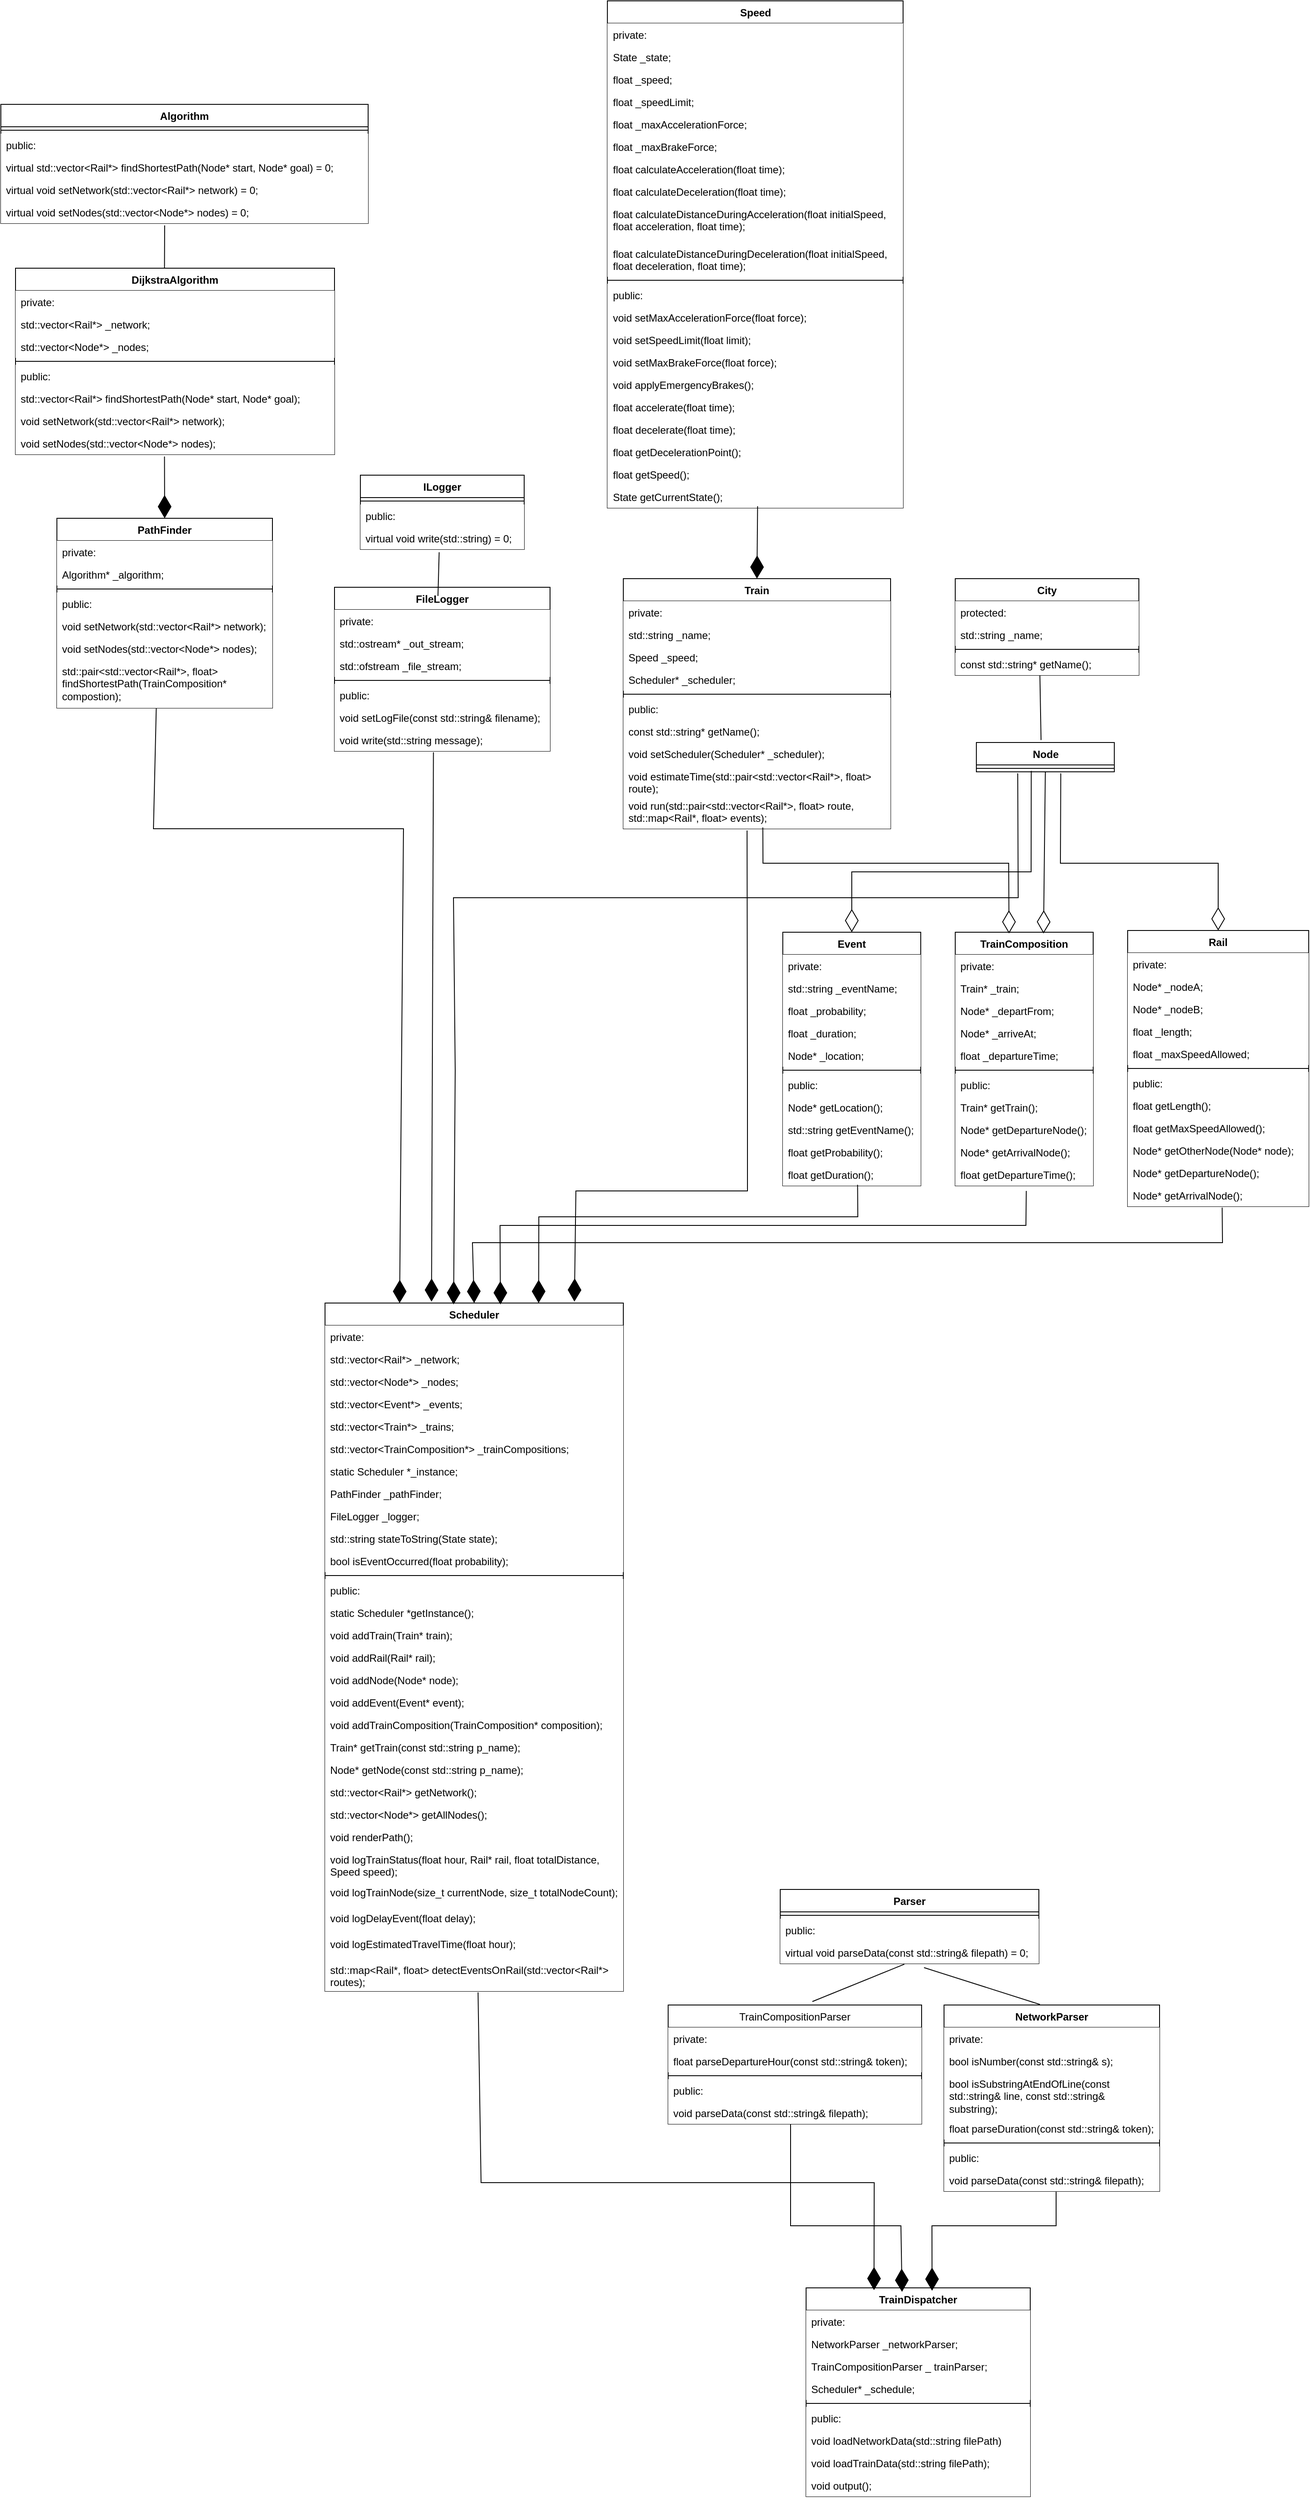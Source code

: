 <mxfile version="24.7.17">
  <diagram name="Page-1" id="WvT1f4GkUsdPW9gyMFxC">
    <mxGraphModel dx="1793" dy="2194" grid="1" gridSize="10" guides="1" tooltips="1" connect="1" arrows="1" fold="1" page="1" pageScale="1" pageWidth="827" pageHeight="1169" math="0" shadow="0">
      <root>
        <mxCell id="0" />
        <mxCell id="1" parent="0" />
        <mxCell id="RtLaMXPoywWybxuyRFrr-1" value="TrainDispatcher" style="swimlane;fontStyle=1;align=center;verticalAlign=top;childLayout=stackLayout;horizontal=1;startSize=26;horizontalStack=0;resizeParent=1;resizeParentMax=0;resizeLast=0;collapsible=1;marginBottom=0;whiteSpace=wrap;html=1;" vertex="1" parent="1">
          <mxGeometry x="987" y="2532" width="260" height="242" as="geometry" />
        </mxCell>
        <mxCell id="RtLaMXPoywWybxuyRFrr-5" value="private:" style="text;strokeColor=none;fillColor=default;align=left;verticalAlign=top;spacingLeft=4;spacingRight=4;overflow=hidden;rotatable=0;points=[[0,0.5],[1,0.5]];portConstraint=eastwest;whiteSpace=wrap;html=1;" vertex="1" parent="RtLaMXPoywWybxuyRFrr-1">
          <mxGeometry y="26" width="260" height="26" as="geometry" />
        </mxCell>
        <mxCell id="RtLaMXPoywWybxuyRFrr-6" value="NetworkParser _networkParser;" style="text;strokeColor=none;fillColor=default;align=left;verticalAlign=top;spacingLeft=4;spacingRight=4;overflow=hidden;rotatable=0;points=[[0,0.5],[1,0.5]];portConstraint=eastwest;whiteSpace=wrap;html=1;" vertex="1" parent="RtLaMXPoywWybxuyRFrr-1">
          <mxGeometry y="52" width="260" height="26" as="geometry" />
        </mxCell>
        <mxCell id="RtLaMXPoywWybxuyRFrr-7" value="TrainCompositionParser _ trainParser;" style="text;strokeColor=none;fillColor=default;align=left;verticalAlign=top;spacingLeft=4;spacingRight=4;overflow=hidden;rotatable=0;points=[[0,0.5],[1,0.5]];portConstraint=eastwest;whiteSpace=wrap;html=1;" vertex="1" parent="RtLaMXPoywWybxuyRFrr-1">
          <mxGeometry y="78" width="260" height="26" as="geometry" />
        </mxCell>
        <mxCell id="RtLaMXPoywWybxuyRFrr-2" value="Scheduler* _schedule;" style="text;strokeColor=none;fillColor=default;align=left;verticalAlign=top;spacingLeft=4;spacingRight=4;overflow=hidden;rotatable=0;points=[[0,0.5],[1,0.5]];portConstraint=eastwest;whiteSpace=wrap;html=1;" vertex="1" parent="RtLaMXPoywWybxuyRFrr-1">
          <mxGeometry y="104" width="260" height="26" as="geometry" />
        </mxCell>
        <mxCell id="RtLaMXPoywWybxuyRFrr-3" value="" style="line;strokeWidth=1;fillColor=none;align=left;verticalAlign=middle;spacingTop=-1;spacingLeft=3;spacingRight=3;rotatable=0;labelPosition=right;points=[];portConstraint=eastwest;strokeColor=inherit;" vertex="1" parent="RtLaMXPoywWybxuyRFrr-1">
          <mxGeometry y="130" width="260" height="8" as="geometry" />
        </mxCell>
        <mxCell id="RtLaMXPoywWybxuyRFrr-4" value="public:" style="text;strokeColor=none;fillColor=default;align=left;verticalAlign=top;spacingLeft=4;spacingRight=4;overflow=hidden;rotatable=0;points=[[0,0.5],[1,0.5]];portConstraint=eastwest;whiteSpace=wrap;html=1;" vertex="1" parent="RtLaMXPoywWybxuyRFrr-1">
          <mxGeometry y="138" width="260" height="26" as="geometry" />
        </mxCell>
        <mxCell id="RtLaMXPoywWybxuyRFrr-8" value="void loadNetworkData(std::string filePath)" style="text;strokeColor=none;fillColor=default;align=left;verticalAlign=top;spacingLeft=4;spacingRight=4;overflow=hidden;rotatable=0;points=[[0,0.5],[1,0.5]];portConstraint=eastwest;whiteSpace=wrap;html=1;" vertex="1" parent="RtLaMXPoywWybxuyRFrr-1">
          <mxGeometry y="164" width="260" height="26" as="geometry" />
        </mxCell>
        <mxCell id="RtLaMXPoywWybxuyRFrr-9" value="void loadTrainData(std::string filePath);" style="text;strokeColor=none;fillColor=default;align=left;verticalAlign=top;spacingLeft=4;spacingRight=4;overflow=hidden;rotatable=0;points=[[0,0.5],[1,0.5]];portConstraint=eastwest;whiteSpace=wrap;html=1;" vertex="1" parent="RtLaMXPoywWybxuyRFrr-1">
          <mxGeometry y="190" width="260" height="26" as="geometry" />
        </mxCell>
        <mxCell id="RtLaMXPoywWybxuyRFrr-10" value="void output();" style="text;strokeColor=none;fillColor=default;align=left;verticalAlign=top;spacingLeft=4;spacingRight=4;overflow=hidden;rotatable=0;points=[[0,0.5],[1,0.5]];portConstraint=eastwest;whiteSpace=wrap;html=1;" vertex="1" parent="RtLaMXPoywWybxuyRFrr-1">
          <mxGeometry y="216" width="260" height="26" as="geometry" />
        </mxCell>
        <mxCell id="RtLaMXPoywWybxuyRFrr-11" value="Algorithm" style="swimlane;fontStyle=1;align=center;verticalAlign=top;childLayout=stackLayout;horizontal=1;startSize=26;horizontalStack=0;resizeParent=1;resizeParentMax=0;resizeLast=0;collapsible=1;marginBottom=0;whiteSpace=wrap;html=1;" vertex="1" parent="1">
          <mxGeometry x="53" width="426" height="138" as="geometry" />
        </mxCell>
        <mxCell id="RtLaMXPoywWybxuyRFrr-13" value="" style="line;strokeWidth=1;fillColor=none;align=left;verticalAlign=middle;spacingTop=-1;spacingLeft=3;spacingRight=3;rotatable=0;labelPosition=right;points=[];portConstraint=eastwest;strokeColor=inherit;" vertex="1" parent="RtLaMXPoywWybxuyRFrr-11">
          <mxGeometry y="26" width="426" height="8" as="geometry" />
        </mxCell>
        <mxCell id="RtLaMXPoywWybxuyRFrr-14" value="public:" style="text;strokeColor=none;fillColor=default;align=left;verticalAlign=top;spacingLeft=4;spacingRight=4;overflow=hidden;rotatable=0;points=[[0,0.5],[1,0.5]];portConstraint=eastwest;whiteSpace=wrap;html=1;" vertex="1" parent="RtLaMXPoywWybxuyRFrr-11">
          <mxGeometry y="34" width="426" height="26" as="geometry" />
        </mxCell>
        <mxCell id="RtLaMXPoywWybxuyRFrr-16" value="virtual std::vector&amp;lt;Rail*&amp;gt; findShortestPath(Node* start, Node* goal) = 0;" style="text;strokeColor=none;fillColor=default;align=left;verticalAlign=top;spacingLeft=4;spacingRight=4;overflow=hidden;rotatable=0;points=[[0,0.5],[1,0.5]];portConstraint=eastwest;whiteSpace=wrap;html=1;" vertex="1" parent="RtLaMXPoywWybxuyRFrr-11">
          <mxGeometry y="60" width="426" height="26" as="geometry" />
        </mxCell>
        <mxCell id="RtLaMXPoywWybxuyRFrr-17" value="virtual void setNetwork(std::vector&amp;lt;Rail*&amp;gt; network) = 0;" style="text;strokeColor=none;fillColor=default;align=left;verticalAlign=top;spacingLeft=4;spacingRight=4;overflow=hidden;rotatable=0;points=[[0,0.5],[1,0.5]];portConstraint=eastwest;whiteSpace=wrap;html=1;" vertex="1" parent="RtLaMXPoywWybxuyRFrr-11">
          <mxGeometry y="86" width="426" height="26" as="geometry" />
        </mxCell>
        <mxCell id="RtLaMXPoywWybxuyRFrr-18" value="virtual void setNodes(std::vector&amp;lt;Node*&amp;gt; nodes) = 0;" style="text;strokeColor=none;fillColor=default;align=left;verticalAlign=top;spacingLeft=4;spacingRight=4;overflow=hidden;rotatable=0;points=[[0,0.5],[1,0.5]];portConstraint=eastwest;whiteSpace=wrap;html=1;" vertex="1" parent="RtLaMXPoywWybxuyRFrr-11">
          <mxGeometry y="112" width="426" height="26" as="geometry" />
        </mxCell>
        <mxCell id="RtLaMXPoywWybxuyRFrr-20" value="DijkstraAlgorithm" style="swimlane;fontStyle=1;align=center;verticalAlign=top;childLayout=stackLayout;horizontal=1;startSize=26;horizontalStack=0;resizeParent=1;resizeParentMax=0;resizeLast=0;collapsible=1;marginBottom=0;whiteSpace=wrap;html=1;" vertex="1" parent="1">
          <mxGeometry x="70" y="190" width="370" height="216" as="geometry" />
        </mxCell>
        <mxCell id="RtLaMXPoywWybxuyRFrr-21" value="private:" style="text;strokeColor=none;fillColor=default;align=left;verticalAlign=top;spacingLeft=4;spacingRight=4;overflow=hidden;rotatable=0;points=[[0,0.5],[1,0.5]];portConstraint=eastwest;whiteSpace=wrap;html=1;" vertex="1" parent="RtLaMXPoywWybxuyRFrr-20">
          <mxGeometry y="26" width="370" height="26" as="geometry" />
        </mxCell>
        <mxCell id="RtLaMXPoywWybxuyRFrr-24" value="std::vector&amp;lt;Rail*&amp;gt; _network;" style="text;strokeColor=none;fillColor=default;align=left;verticalAlign=top;spacingLeft=4;spacingRight=4;overflow=hidden;rotatable=0;points=[[0,0.5],[1,0.5]];portConstraint=eastwest;whiteSpace=wrap;html=1;" vertex="1" parent="RtLaMXPoywWybxuyRFrr-20">
          <mxGeometry y="52" width="370" height="26" as="geometry" />
        </mxCell>
        <mxCell id="RtLaMXPoywWybxuyRFrr-25" value="std::vector&amp;lt;Node*&amp;gt; _nodes;" style="text;strokeColor=none;fillColor=default;align=left;verticalAlign=top;spacingLeft=4;spacingRight=4;overflow=hidden;rotatable=0;points=[[0,0.5],[1,0.5]];portConstraint=eastwest;whiteSpace=wrap;html=1;" vertex="1" parent="RtLaMXPoywWybxuyRFrr-20">
          <mxGeometry y="78" width="370" height="26" as="geometry" />
        </mxCell>
        <mxCell id="RtLaMXPoywWybxuyRFrr-22" value="" style="line;strokeWidth=1;fillColor=none;align=left;verticalAlign=middle;spacingTop=-1;spacingLeft=3;spacingRight=3;rotatable=0;labelPosition=right;points=[];portConstraint=eastwest;strokeColor=inherit;" vertex="1" parent="RtLaMXPoywWybxuyRFrr-20">
          <mxGeometry y="104" width="370" height="8" as="geometry" />
        </mxCell>
        <mxCell id="RtLaMXPoywWybxuyRFrr-23" value="public:" style="text;strokeColor=none;fillColor=default;align=left;verticalAlign=top;spacingLeft=4;spacingRight=4;overflow=hidden;rotatable=0;points=[[0,0.5],[1,0.5]];portConstraint=eastwest;whiteSpace=wrap;html=1;" vertex="1" parent="RtLaMXPoywWybxuyRFrr-20">
          <mxGeometry y="112" width="370" height="26" as="geometry" />
        </mxCell>
        <mxCell id="RtLaMXPoywWybxuyRFrr-26" value="std::vector&amp;lt;Rail*&amp;gt; findShortestPath(Node* start, Node* goal);" style="text;strokeColor=none;fillColor=default;align=left;verticalAlign=top;spacingLeft=4;spacingRight=4;overflow=hidden;rotatable=0;points=[[0,0.5],[1,0.5]];portConstraint=eastwest;whiteSpace=wrap;html=1;" vertex="1" parent="RtLaMXPoywWybxuyRFrr-20">
          <mxGeometry y="138" width="370" height="26" as="geometry" />
        </mxCell>
        <mxCell id="RtLaMXPoywWybxuyRFrr-27" value="void setNetwork(std::vector&amp;lt;Rail*&amp;gt; network);" style="text;strokeColor=none;fillColor=default;align=left;verticalAlign=top;spacingLeft=4;spacingRight=4;overflow=hidden;rotatable=0;points=[[0,0.5],[1,0.5]];portConstraint=eastwest;whiteSpace=wrap;html=1;" vertex="1" parent="RtLaMXPoywWybxuyRFrr-20">
          <mxGeometry y="164" width="370" height="26" as="geometry" />
        </mxCell>
        <mxCell id="RtLaMXPoywWybxuyRFrr-28" value="void setNodes(std::vector&amp;lt;Node*&amp;gt; nodes);" style="text;strokeColor=none;fillColor=default;align=left;verticalAlign=top;spacingLeft=4;spacingRight=4;overflow=hidden;rotatable=0;points=[[0,0.5],[1,0.5]];portConstraint=eastwest;whiteSpace=wrap;html=1;" vertex="1" parent="RtLaMXPoywWybxuyRFrr-20">
          <mxGeometry y="190" width="370" height="26" as="geometry" />
        </mxCell>
        <mxCell id="RtLaMXPoywWybxuyRFrr-29" value="PathFinder" style="swimlane;fontStyle=1;align=center;verticalAlign=top;childLayout=stackLayout;horizontal=1;startSize=26;horizontalStack=0;resizeParent=1;resizeParentMax=0;resizeLast=0;collapsible=1;marginBottom=0;whiteSpace=wrap;html=1;" vertex="1" parent="1">
          <mxGeometry x="118" y="480" width="250" height="220" as="geometry" />
        </mxCell>
        <mxCell id="RtLaMXPoywWybxuyRFrr-30" value="private:" style="text;strokeColor=none;fillColor=default;align=left;verticalAlign=top;spacingLeft=4;spacingRight=4;overflow=hidden;rotatable=0;points=[[0,0.5],[1,0.5]];portConstraint=eastwest;whiteSpace=wrap;html=1;" vertex="1" parent="RtLaMXPoywWybxuyRFrr-29">
          <mxGeometry y="26" width="250" height="26" as="geometry" />
        </mxCell>
        <mxCell id="RtLaMXPoywWybxuyRFrr-33" value="Algorithm* _algorithm;" style="text;strokeColor=none;fillColor=default;align=left;verticalAlign=top;spacingLeft=4;spacingRight=4;overflow=hidden;rotatable=0;points=[[0,0.5],[1,0.5]];portConstraint=eastwest;whiteSpace=wrap;html=1;" vertex="1" parent="RtLaMXPoywWybxuyRFrr-29">
          <mxGeometry y="52" width="250" height="26" as="geometry" />
        </mxCell>
        <mxCell id="RtLaMXPoywWybxuyRFrr-31" value="" style="line;strokeWidth=1;fillColor=none;align=left;verticalAlign=middle;spacingTop=-1;spacingLeft=3;spacingRight=3;rotatable=0;labelPosition=right;points=[];portConstraint=eastwest;strokeColor=inherit;" vertex="1" parent="RtLaMXPoywWybxuyRFrr-29">
          <mxGeometry y="78" width="250" height="8" as="geometry" />
        </mxCell>
        <mxCell id="RtLaMXPoywWybxuyRFrr-32" value="public:" style="text;strokeColor=none;fillColor=default;align=left;verticalAlign=top;spacingLeft=4;spacingRight=4;overflow=hidden;rotatable=0;points=[[0,0.5],[1,0.5]];portConstraint=eastwest;whiteSpace=wrap;html=1;" vertex="1" parent="RtLaMXPoywWybxuyRFrr-29">
          <mxGeometry y="86" width="250" height="26" as="geometry" />
        </mxCell>
        <mxCell id="RtLaMXPoywWybxuyRFrr-34" value="void setNetwork(std::vector&amp;lt;Rail*&amp;gt; network);" style="text;strokeColor=none;fillColor=default;align=left;verticalAlign=top;spacingLeft=4;spacingRight=4;overflow=hidden;rotatable=0;points=[[0,0.5],[1,0.5]];portConstraint=eastwest;whiteSpace=wrap;html=1;" vertex="1" parent="RtLaMXPoywWybxuyRFrr-29">
          <mxGeometry y="112" width="250" height="26" as="geometry" />
        </mxCell>
        <mxCell id="RtLaMXPoywWybxuyRFrr-35" value="void setNodes(std::vector&amp;lt;Node*&amp;gt; nodes);" style="text;strokeColor=none;fillColor=default;align=left;verticalAlign=top;spacingLeft=4;spacingRight=4;overflow=hidden;rotatable=0;points=[[0,0.5],[1,0.5]];portConstraint=eastwest;whiteSpace=wrap;html=1;" vertex="1" parent="RtLaMXPoywWybxuyRFrr-29">
          <mxGeometry y="138" width="250" height="26" as="geometry" />
        </mxCell>
        <mxCell id="RtLaMXPoywWybxuyRFrr-36" value="std::pair&amp;lt;std::vector&amp;lt;Rail*&amp;gt;, float&amp;gt; findShortestPath(TrainComposition* compostion);" style="text;strokeColor=none;fillColor=default;align=left;verticalAlign=top;spacingLeft=4;spacingRight=4;overflow=hidden;rotatable=0;points=[[0,0.5],[1,0.5]];portConstraint=eastwest;whiteSpace=wrap;html=1;" vertex="1" parent="RtLaMXPoywWybxuyRFrr-29">
          <mxGeometry y="164" width="250" height="56" as="geometry" />
        </mxCell>
        <mxCell id="RtLaMXPoywWybxuyRFrr-37" value="Parser" style="swimlane;fontStyle=1;align=center;verticalAlign=top;childLayout=stackLayout;horizontal=1;startSize=26;horizontalStack=0;resizeParent=1;resizeParentMax=0;resizeLast=0;collapsible=1;marginBottom=0;whiteSpace=wrap;html=1;" vertex="1" parent="1">
          <mxGeometry x="957" y="2070" width="300" height="86" as="geometry" />
        </mxCell>
        <mxCell id="RtLaMXPoywWybxuyRFrr-39" value="" style="line;strokeWidth=1;fillColor=none;align=left;verticalAlign=middle;spacingTop=-1;spacingLeft=3;spacingRight=3;rotatable=0;labelPosition=right;points=[];portConstraint=eastwest;strokeColor=inherit;" vertex="1" parent="RtLaMXPoywWybxuyRFrr-37">
          <mxGeometry y="26" width="300" height="8" as="geometry" />
        </mxCell>
        <mxCell id="RtLaMXPoywWybxuyRFrr-40" value="public:" style="text;strokeColor=none;fillColor=default;align=left;verticalAlign=top;spacingLeft=4;spacingRight=4;overflow=hidden;rotatable=0;points=[[0,0.5],[1,0.5]];portConstraint=eastwest;whiteSpace=wrap;html=1;" vertex="1" parent="RtLaMXPoywWybxuyRFrr-37">
          <mxGeometry y="34" width="300" height="26" as="geometry" />
        </mxCell>
        <mxCell id="RtLaMXPoywWybxuyRFrr-42" value="virtual void parseData(const std::string&amp;amp; filepath) = 0;" style="text;strokeColor=none;fillColor=default;align=left;verticalAlign=top;spacingLeft=4;spacingRight=4;overflow=hidden;rotatable=0;points=[[0,0.5],[1,0.5]];portConstraint=eastwest;whiteSpace=wrap;html=1;" vertex="1" parent="RtLaMXPoywWybxuyRFrr-37">
          <mxGeometry y="60" width="300" height="26" as="geometry" />
        </mxCell>
        <mxCell id="RtLaMXPoywWybxuyRFrr-43" value="NetworkParser" style="swimlane;fontStyle=1;align=center;verticalAlign=top;childLayout=stackLayout;horizontal=1;startSize=26;horizontalStack=0;resizeParent=1;resizeParentMax=0;resizeLast=0;collapsible=1;marginBottom=0;whiteSpace=wrap;html=1;" vertex="1" parent="1">
          <mxGeometry x="1147" y="2204" width="250" height="216" as="geometry" />
        </mxCell>
        <mxCell id="RtLaMXPoywWybxuyRFrr-44" value="private:" style="text;strokeColor=none;fillColor=default;align=left;verticalAlign=top;spacingLeft=4;spacingRight=4;overflow=hidden;rotatable=0;points=[[0,0.5],[1,0.5]];portConstraint=eastwest;whiteSpace=wrap;html=1;" vertex="1" parent="RtLaMXPoywWybxuyRFrr-43">
          <mxGeometry y="26" width="250" height="26" as="geometry" />
        </mxCell>
        <mxCell id="RtLaMXPoywWybxuyRFrr-47" value="bool isNumber(const std::string&amp;amp; s);" style="text;strokeColor=none;fillColor=default;align=left;verticalAlign=top;spacingLeft=4;spacingRight=4;overflow=hidden;rotatable=0;points=[[0,0.5],[1,0.5]];portConstraint=eastwest;whiteSpace=wrap;html=1;" vertex="1" parent="RtLaMXPoywWybxuyRFrr-43">
          <mxGeometry y="52" width="250" height="26" as="geometry" />
        </mxCell>
        <mxCell id="RtLaMXPoywWybxuyRFrr-48" value="bool isSubstringAtEndOfLine(const std::string&amp;amp; line, const std::string&amp;amp; substring);" style="text;strokeColor=none;fillColor=default;align=left;verticalAlign=top;spacingLeft=4;spacingRight=4;overflow=hidden;rotatable=0;points=[[0,0.5],[1,0.5]];portConstraint=eastwest;whiteSpace=wrap;html=1;" vertex="1" parent="RtLaMXPoywWybxuyRFrr-43">
          <mxGeometry y="78" width="250" height="52" as="geometry" />
        </mxCell>
        <mxCell id="RtLaMXPoywWybxuyRFrr-49" value="float parseDuration(const std::string&amp;amp; token);" style="text;strokeColor=none;fillColor=default;align=left;verticalAlign=top;spacingLeft=4;spacingRight=4;overflow=hidden;rotatable=0;points=[[0,0.5],[1,0.5]];portConstraint=eastwest;whiteSpace=wrap;html=1;" vertex="1" parent="RtLaMXPoywWybxuyRFrr-43">
          <mxGeometry y="130" width="250" height="26" as="geometry" />
        </mxCell>
        <mxCell id="RtLaMXPoywWybxuyRFrr-45" value="" style="line;strokeWidth=1;fillColor=none;align=left;verticalAlign=middle;spacingTop=-1;spacingLeft=3;spacingRight=3;rotatable=0;labelPosition=right;points=[];portConstraint=eastwest;strokeColor=inherit;" vertex="1" parent="RtLaMXPoywWybxuyRFrr-43">
          <mxGeometry y="156" width="250" height="8" as="geometry" />
        </mxCell>
        <mxCell id="RtLaMXPoywWybxuyRFrr-46" value="public:" style="text;strokeColor=none;fillColor=default;align=left;verticalAlign=top;spacingLeft=4;spacingRight=4;overflow=hidden;rotatable=0;points=[[0,0.5],[1,0.5]];portConstraint=eastwest;whiteSpace=wrap;html=1;" vertex="1" parent="RtLaMXPoywWybxuyRFrr-43">
          <mxGeometry y="164" width="250" height="26" as="geometry" />
        </mxCell>
        <mxCell id="RtLaMXPoywWybxuyRFrr-50" value="void parseData(const std::string&amp;amp; filepath);" style="text;strokeColor=none;fillColor=default;align=left;verticalAlign=top;spacingLeft=4;spacingRight=4;overflow=hidden;rotatable=0;points=[[0,0.5],[1,0.5]];portConstraint=eastwest;whiteSpace=wrap;html=1;" vertex="1" parent="RtLaMXPoywWybxuyRFrr-43">
          <mxGeometry y="190" width="250" height="26" as="geometry" />
        </mxCell>
        <mxCell id="RtLaMXPoywWybxuyRFrr-51" value="&lt;span style=&quot;font-weight: 400; text-align: start;&quot;&gt;TrainCompositionParser&lt;/span&gt;" style="swimlane;fontStyle=1;align=center;verticalAlign=top;childLayout=stackLayout;horizontal=1;startSize=26;horizontalStack=0;resizeParent=1;resizeParentMax=0;resizeLast=0;collapsible=1;marginBottom=0;whiteSpace=wrap;html=1;" vertex="1" parent="1">
          <mxGeometry x="827" y="2204" width="294" height="138" as="geometry" />
        </mxCell>
        <mxCell id="RtLaMXPoywWybxuyRFrr-52" value="private:" style="text;strokeColor=none;fillColor=default;align=left;verticalAlign=top;spacingLeft=4;spacingRight=4;overflow=hidden;rotatable=0;points=[[0,0.5],[1,0.5]];portConstraint=eastwest;whiteSpace=wrap;html=1;" vertex="1" parent="RtLaMXPoywWybxuyRFrr-51">
          <mxGeometry y="26" width="294" height="26" as="geometry" />
        </mxCell>
        <mxCell id="RtLaMXPoywWybxuyRFrr-55" value="float parseDepartureHour(const std::string&amp;amp; token);" style="text;strokeColor=none;fillColor=default;align=left;verticalAlign=top;spacingLeft=4;spacingRight=4;overflow=hidden;rotatable=0;points=[[0,0.5],[1,0.5]];portConstraint=eastwest;whiteSpace=wrap;html=1;" vertex="1" parent="RtLaMXPoywWybxuyRFrr-51">
          <mxGeometry y="52" width="294" height="26" as="geometry" />
        </mxCell>
        <mxCell id="RtLaMXPoywWybxuyRFrr-53" value="" style="line;strokeWidth=1;fillColor=none;align=left;verticalAlign=middle;spacingTop=-1;spacingLeft=3;spacingRight=3;rotatable=0;labelPosition=right;points=[];portConstraint=eastwest;strokeColor=inherit;" vertex="1" parent="RtLaMXPoywWybxuyRFrr-51">
          <mxGeometry y="78" width="294" height="8" as="geometry" />
        </mxCell>
        <mxCell id="RtLaMXPoywWybxuyRFrr-54" value="public:" style="text;strokeColor=none;fillColor=default;align=left;verticalAlign=top;spacingLeft=4;spacingRight=4;overflow=hidden;rotatable=0;points=[[0,0.5],[1,0.5]];portConstraint=eastwest;whiteSpace=wrap;html=1;" vertex="1" parent="RtLaMXPoywWybxuyRFrr-51">
          <mxGeometry y="86" width="294" height="26" as="geometry" />
        </mxCell>
        <mxCell id="RtLaMXPoywWybxuyRFrr-56" value="void parseData(const std::string&amp;amp; filepath);" style="text;strokeColor=none;fillColor=default;align=left;verticalAlign=top;spacingLeft=4;spacingRight=4;overflow=hidden;rotatable=0;points=[[0,0.5],[1,0.5]];portConstraint=eastwest;whiteSpace=wrap;html=1;" vertex="1" parent="RtLaMXPoywWybxuyRFrr-51">
          <mxGeometry y="112" width="294" height="26" as="geometry" />
        </mxCell>
        <mxCell id="RtLaMXPoywWybxuyRFrr-57" value="Scheduler" style="swimlane;fontStyle=1;align=center;verticalAlign=top;childLayout=stackLayout;horizontal=1;startSize=26;horizontalStack=0;resizeParent=1;resizeParentMax=0;resizeLast=0;collapsible=1;marginBottom=0;whiteSpace=wrap;html=1;" vertex="1" parent="1">
          <mxGeometry x="429" y="1390" width="346" height="798" as="geometry" />
        </mxCell>
        <mxCell id="RtLaMXPoywWybxuyRFrr-58" value="private:" style="text;strokeColor=none;fillColor=default;align=left;verticalAlign=top;spacingLeft=4;spacingRight=4;overflow=hidden;rotatable=0;points=[[0,0.5],[1,0.5]];portConstraint=eastwest;whiteSpace=wrap;html=1;" vertex="1" parent="RtLaMXPoywWybxuyRFrr-57">
          <mxGeometry y="26" width="346" height="26" as="geometry" />
        </mxCell>
        <mxCell id="RtLaMXPoywWybxuyRFrr-61" value="std::vector&amp;lt;Rail*&amp;gt; _network;" style="text;strokeColor=none;fillColor=default;align=left;verticalAlign=top;spacingLeft=4;spacingRight=4;overflow=hidden;rotatable=0;points=[[0,0.5],[1,0.5]];portConstraint=eastwest;whiteSpace=wrap;html=1;" vertex="1" parent="RtLaMXPoywWybxuyRFrr-57">
          <mxGeometry y="52" width="346" height="26" as="geometry" />
        </mxCell>
        <mxCell id="RtLaMXPoywWybxuyRFrr-62" value="std::vector&amp;lt;Node*&amp;gt; _nodes;" style="text;strokeColor=none;fillColor=default;align=left;verticalAlign=top;spacingLeft=4;spacingRight=4;overflow=hidden;rotatable=0;points=[[0,0.5],[1,0.5]];portConstraint=eastwest;whiteSpace=wrap;html=1;" vertex="1" parent="RtLaMXPoywWybxuyRFrr-57">
          <mxGeometry y="78" width="346" height="26" as="geometry" />
        </mxCell>
        <mxCell id="RtLaMXPoywWybxuyRFrr-63" value="std::vector&amp;lt;Event*&amp;gt; _events;" style="text;strokeColor=none;fillColor=default;align=left;verticalAlign=top;spacingLeft=4;spacingRight=4;overflow=hidden;rotatable=0;points=[[0,0.5],[1,0.5]];portConstraint=eastwest;whiteSpace=wrap;html=1;" vertex="1" parent="RtLaMXPoywWybxuyRFrr-57">
          <mxGeometry y="104" width="346" height="26" as="geometry" />
        </mxCell>
        <mxCell id="RtLaMXPoywWybxuyRFrr-64" value="std::vector&amp;lt;Train*&amp;gt; _trains;" style="text;strokeColor=none;fillColor=default;align=left;verticalAlign=top;spacingLeft=4;spacingRight=4;overflow=hidden;rotatable=0;points=[[0,0.5],[1,0.5]];portConstraint=eastwest;whiteSpace=wrap;html=1;" vertex="1" parent="RtLaMXPoywWybxuyRFrr-57">
          <mxGeometry y="130" width="346" height="26" as="geometry" />
        </mxCell>
        <mxCell id="RtLaMXPoywWybxuyRFrr-65" value="std::vector&amp;lt;TrainComposition*&amp;gt; _trainCompositions;" style="text;strokeColor=none;fillColor=default;align=left;verticalAlign=top;spacingLeft=4;spacingRight=4;overflow=hidden;rotatable=0;points=[[0,0.5],[1,0.5]];portConstraint=eastwest;whiteSpace=wrap;html=1;" vertex="1" parent="RtLaMXPoywWybxuyRFrr-57">
          <mxGeometry y="156" width="346" height="26" as="geometry" />
        </mxCell>
        <mxCell id="RtLaMXPoywWybxuyRFrr-66" value="static Scheduler *_instance;" style="text;strokeColor=none;fillColor=default;align=left;verticalAlign=top;spacingLeft=4;spacingRight=4;overflow=hidden;rotatable=0;points=[[0,0.5],[1,0.5]];portConstraint=eastwest;whiteSpace=wrap;html=1;" vertex="1" parent="RtLaMXPoywWybxuyRFrr-57">
          <mxGeometry y="182" width="346" height="26" as="geometry" />
        </mxCell>
        <mxCell id="RtLaMXPoywWybxuyRFrr-68" value="PathFinder _pathFinder;" style="text;strokeColor=none;fillColor=default;align=left;verticalAlign=top;spacingLeft=4;spacingRight=4;overflow=hidden;rotatable=0;points=[[0,0.5],[1,0.5]];portConstraint=eastwest;whiteSpace=wrap;html=1;" vertex="1" parent="RtLaMXPoywWybxuyRFrr-57">
          <mxGeometry y="208" width="346" height="26" as="geometry" />
        </mxCell>
        <mxCell id="RtLaMXPoywWybxuyRFrr-69" value="FileLogger _logger;" style="text;strokeColor=none;fillColor=default;align=left;verticalAlign=top;spacingLeft=4;spacingRight=4;overflow=hidden;rotatable=0;points=[[0,0.5],[1,0.5]];portConstraint=eastwest;whiteSpace=wrap;html=1;" vertex="1" parent="RtLaMXPoywWybxuyRFrr-57">
          <mxGeometry y="234" width="346" height="26" as="geometry" />
        </mxCell>
        <mxCell id="RtLaMXPoywWybxuyRFrr-67" value="std::string stateToString(State state);" style="text;strokeColor=none;fillColor=default;align=left;verticalAlign=top;spacingLeft=4;spacingRight=4;overflow=hidden;rotatable=0;points=[[0,0.5],[1,0.5]];portConstraint=eastwest;whiteSpace=wrap;html=1;" vertex="1" parent="RtLaMXPoywWybxuyRFrr-57">
          <mxGeometry y="260" width="346" height="26" as="geometry" />
        </mxCell>
        <mxCell id="RtLaMXPoywWybxuyRFrr-70" value="bool isEventOccurred(float probability);" style="text;strokeColor=none;fillColor=default;align=left;verticalAlign=top;spacingLeft=4;spacingRight=4;overflow=hidden;rotatable=0;points=[[0,0.5],[1,0.5]];portConstraint=eastwest;whiteSpace=wrap;html=1;" vertex="1" parent="RtLaMXPoywWybxuyRFrr-57">
          <mxGeometry y="286" width="346" height="26" as="geometry" />
        </mxCell>
        <mxCell id="RtLaMXPoywWybxuyRFrr-59" value="" style="line;strokeWidth=1;fillColor=none;align=left;verticalAlign=middle;spacingTop=-1;spacingLeft=3;spacingRight=3;rotatable=0;labelPosition=right;points=[];portConstraint=eastwest;strokeColor=inherit;" vertex="1" parent="RtLaMXPoywWybxuyRFrr-57">
          <mxGeometry y="312" width="346" height="8" as="geometry" />
        </mxCell>
        <mxCell id="RtLaMXPoywWybxuyRFrr-60" value="public:" style="text;strokeColor=none;fillColor=default;align=left;verticalAlign=top;spacingLeft=4;spacingRight=4;overflow=hidden;rotatable=0;points=[[0,0.5],[1,0.5]];portConstraint=eastwest;whiteSpace=wrap;html=1;" vertex="1" parent="RtLaMXPoywWybxuyRFrr-57">
          <mxGeometry y="320" width="346" height="26" as="geometry" />
        </mxCell>
        <mxCell id="RtLaMXPoywWybxuyRFrr-71" value="static Scheduler *getInstance();" style="text;strokeColor=none;fillColor=default;align=left;verticalAlign=top;spacingLeft=4;spacingRight=4;overflow=hidden;rotatable=0;points=[[0,0.5],[1,0.5]];portConstraint=eastwest;whiteSpace=wrap;html=1;" vertex="1" parent="RtLaMXPoywWybxuyRFrr-57">
          <mxGeometry y="346" width="346" height="26" as="geometry" />
        </mxCell>
        <mxCell id="RtLaMXPoywWybxuyRFrr-72" value="void addTrain(Train* train);" style="text;strokeColor=none;fillColor=default;align=left;verticalAlign=top;spacingLeft=4;spacingRight=4;overflow=hidden;rotatable=0;points=[[0,0.5],[1,0.5]];portConstraint=eastwest;whiteSpace=wrap;html=1;" vertex="1" parent="RtLaMXPoywWybxuyRFrr-57">
          <mxGeometry y="372" width="346" height="26" as="geometry" />
        </mxCell>
        <mxCell id="RtLaMXPoywWybxuyRFrr-73" value="void addRail(Rail* rail);" style="text;strokeColor=none;fillColor=default;align=left;verticalAlign=top;spacingLeft=4;spacingRight=4;overflow=hidden;rotatable=0;points=[[0,0.5],[1,0.5]];portConstraint=eastwest;whiteSpace=wrap;html=1;" vertex="1" parent="RtLaMXPoywWybxuyRFrr-57">
          <mxGeometry y="398" width="346" height="26" as="geometry" />
        </mxCell>
        <mxCell id="RtLaMXPoywWybxuyRFrr-74" value="void addNode(Node* node);" style="text;strokeColor=none;fillColor=default;align=left;verticalAlign=top;spacingLeft=4;spacingRight=4;overflow=hidden;rotatable=0;points=[[0,0.5],[1,0.5]];portConstraint=eastwest;whiteSpace=wrap;html=1;" vertex="1" parent="RtLaMXPoywWybxuyRFrr-57">
          <mxGeometry y="424" width="346" height="26" as="geometry" />
        </mxCell>
        <mxCell id="RtLaMXPoywWybxuyRFrr-75" value="void addEvent(Event* event);" style="text;strokeColor=none;fillColor=default;align=left;verticalAlign=top;spacingLeft=4;spacingRight=4;overflow=hidden;rotatable=0;points=[[0,0.5],[1,0.5]];portConstraint=eastwest;whiteSpace=wrap;html=1;" vertex="1" parent="RtLaMXPoywWybxuyRFrr-57">
          <mxGeometry y="450" width="346" height="26" as="geometry" />
        </mxCell>
        <mxCell id="RtLaMXPoywWybxuyRFrr-76" value="void addTrainComposition(TrainComposition* composition);" style="text;strokeColor=none;fillColor=default;align=left;verticalAlign=top;spacingLeft=4;spacingRight=4;overflow=hidden;rotatable=0;points=[[0,0.5],[1,0.5]];portConstraint=eastwest;whiteSpace=wrap;html=1;" vertex="1" parent="RtLaMXPoywWybxuyRFrr-57">
          <mxGeometry y="476" width="346" height="26" as="geometry" />
        </mxCell>
        <mxCell id="RtLaMXPoywWybxuyRFrr-77" value="Train* getTrain(const std::string p_name);" style="text;strokeColor=none;fillColor=default;align=left;verticalAlign=top;spacingLeft=4;spacingRight=4;overflow=hidden;rotatable=0;points=[[0,0.5],[1,0.5]];portConstraint=eastwest;whiteSpace=wrap;html=1;" vertex="1" parent="RtLaMXPoywWybxuyRFrr-57">
          <mxGeometry y="502" width="346" height="26" as="geometry" />
        </mxCell>
        <mxCell id="RtLaMXPoywWybxuyRFrr-78" value="Node* getNode(const std::string p_name);" style="text;strokeColor=none;fillColor=default;align=left;verticalAlign=top;spacingLeft=4;spacingRight=4;overflow=hidden;rotatable=0;points=[[0,0.5],[1,0.5]];portConstraint=eastwest;whiteSpace=wrap;html=1;" vertex="1" parent="RtLaMXPoywWybxuyRFrr-57">
          <mxGeometry y="528" width="346" height="26" as="geometry" />
        </mxCell>
        <mxCell id="RtLaMXPoywWybxuyRFrr-79" value="std::vector&amp;lt;Rail*&amp;gt; getNetwork();" style="text;strokeColor=none;fillColor=default;align=left;verticalAlign=top;spacingLeft=4;spacingRight=4;overflow=hidden;rotatable=0;points=[[0,0.5],[1,0.5]];portConstraint=eastwest;whiteSpace=wrap;html=1;" vertex="1" parent="RtLaMXPoywWybxuyRFrr-57">
          <mxGeometry y="554" width="346" height="26" as="geometry" />
        </mxCell>
        <mxCell id="RtLaMXPoywWybxuyRFrr-80" value="std::vector&amp;lt;Node*&amp;gt; getAllNodes();" style="text;strokeColor=none;fillColor=default;align=left;verticalAlign=top;spacingLeft=4;spacingRight=4;overflow=hidden;rotatable=0;points=[[0,0.5],[1,0.5]];portConstraint=eastwest;whiteSpace=wrap;html=1;" vertex="1" parent="RtLaMXPoywWybxuyRFrr-57">
          <mxGeometry y="580" width="346" height="26" as="geometry" />
        </mxCell>
        <mxCell id="RtLaMXPoywWybxuyRFrr-81" value="void renderPath();" style="text;strokeColor=none;fillColor=default;align=left;verticalAlign=top;spacingLeft=4;spacingRight=4;overflow=hidden;rotatable=0;points=[[0,0.5],[1,0.5]];portConstraint=eastwest;whiteSpace=wrap;html=1;" vertex="1" parent="RtLaMXPoywWybxuyRFrr-57">
          <mxGeometry y="606" width="346" height="26" as="geometry" />
        </mxCell>
        <mxCell id="RtLaMXPoywWybxuyRFrr-83" value="void logTrainStatus(float hour, Rail* rail, float totalDistance, Speed speed);&lt;div&gt;&lt;br&gt;&lt;/div&gt;" style="text;strokeColor=none;fillColor=default;align=left;verticalAlign=top;spacingLeft=4;spacingRight=4;overflow=hidden;rotatable=0;points=[[0,0.5],[1,0.5]];portConstraint=eastwest;whiteSpace=wrap;html=1;" vertex="1" parent="RtLaMXPoywWybxuyRFrr-57">
          <mxGeometry y="632" width="346" height="38" as="geometry" />
        </mxCell>
        <mxCell id="RtLaMXPoywWybxuyRFrr-84" value="void logTrainNode(size_t currentNode, size_t totalNodeCount);" style="text;strokeColor=none;fillColor=default;align=left;verticalAlign=top;spacingLeft=4;spacingRight=4;overflow=hidden;rotatable=0;points=[[0,0.5],[1,0.5]];portConstraint=eastwest;whiteSpace=wrap;html=1;" vertex="1" parent="RtLaMXPoywWybxuyRFrr-57">
          <mxGeometry y="670" width="346" height="30" as="geometry" />
        </mxCell>
        <mxCell id="RtLaMXPoywWybxuyRFrr-85" value="void logDelayEvent(float delay);" style="text;strokeColor=none;fillColor=default;align=left;verticalAlign=top;spacingLeft=4;spacingRight=4;overflow=hidden;rotatable=0;points=[[0,0.5],[1,0.5]];portConstraint=eastwest;whiteSpace=wrap;html=1;" vertex="1" parent="RtLaMXPoywWybxuyRFrr-57">
          <mxGeometry y="700" width="346" height="30" as="geometry" />
        </mxCell>
        <mxCell id="RtLaMXPoywWybxuyRFrr-86" value="void logEstimatedTravelTime(float hour);" style="text;strokeColor=none;fillColor=default;align=left;verticalAlign=top;spacingLeft=4;spacingRight=4;overflow=hidden;rotatable=0;points=[[0,0.5],[1,0.5]];portConstraint=eastwest;whiteSpace=wrap;html=1;" vertex="1" parent="RtLaMXPoywWybxuyRFrr-57">
          <mxGeometry y="730" width="346" height="30" as="geometry" />
        </mxCell>
        <mxCell id="RtLaMXPoywWybxuyRFrr-82" value="std::map&amp;lt;Rail*, float&amp;gt; detectEventsOnRail(std::vector&amp;lt;Rail*&amp;gt; routes);" style="text;strokeColor=none;fillColor=default;align=left;verticalAlign=top;spacingLeft=4;spacingRight=4;overflow=hidden;rotatable=0;points=[[0,0.5],[1,0.5]];portConstraint=eastwest;whiteSpace=wrap;html=1;" vertex="1" parent="RtLaMXPoywWybxuyRFrr-57">
          <mxGeometry y="760" width="346" height="38" as="geometry" />
        </mxCell>
        <mxCell id="RtLaMXPoywWybxuyRFrr-88" value="ILogger" style="swimlane;fontStyle=1;align=center;verticalAlign=top;childLayout=stackLayout;horizontal=1;startSize=26;horizontalStack=0;resizeParent=1;resizeParentMax=0;resizeLast=0;collapsible=1;marginBottom=0;whiteSpace=wrap;html=1;" vertex="1" parent="1">
          <mxGeometry x="470" y="430" width="190" height="86" as="geometry" />
        </mxCell>
        <mxCell id="RtLaMXPoywWybxuyRFrr-90" value="" style="line;strokeWidth=1;fillColor=none;align=left;verticalAlign=middle;spacingTop=-1;spacingLeft=3;spacingRight=3;rotatable=0;labelPosition=right;points=[];portConstraint=eastwest;strokeColor=inherit;" vertex="1" parent="RtLaMXPoywWybxuyRFrr-88">
          <mxGeometry y="26" width="190" height="8" as="geometry" />
        </mxCell>
        <mxCell id="RtLaMXPoywWybxuyRFrr-91" value="public:" style="text;strokeColor=none;fillColor=default;align=left;verticalAlign=top;spacingLeft=4;spacingRight=4;overflow=hidden;rotatable=0;points=[[0,0.5],[1,0.5]];portConstraint=eastwest;whiteSpace=wrap;html=1;" vertex="1" parent="RtLaMXPoywWybxuyRFrr-88">
          <mxGeometry y="34" width="190" height="26" as="geometry" />
        </mxCell>
        <mxCell id="RtLaMXPoywWybxuyRFrr-92" value="virtual void write(std::string) = 0;" style="text;strokeColor=none;fillColor=default;align=left;verticalAlign=top;spacingLeft=4;spacingRight=4;overflow=hidden;rotatable=0;points=[[0,0.5],[1,0.5]];portConstraint=eastwest;whiteSpace=wrap;html=1;" vertex="1" parent="RtLaMXPoywWybxuyRFrr-88">
          <mxGeometry y="60" width="190" height="26" as="geometry" />
        </mxCell>
        <mxCell id="RtLaMXPoywWybxuyRFrr-94" value="FileLogger" style="swimlane;fontStyle=1;align=center;verticalAlign=top;childLayout=stackLayout;horizontal=1;startSize=26;horizontalStack=0;resizeParent=1;resizeParentMax=0;resizeLast=0;collapsible=1;marginBottom=0;whiteSpace=wrap;html=1;" vertex="1" parent="1">
          <mxGeometry x="440" y="560" width="250" height="190" as="geometry" />
        </mxCell>
        <mxCell id="RtLaMXPoywWybxuyRFrr-95" value="private:" style="text;strokeColor=none;fillColor=default;align=left;verticalAlign=top;spacingLeft=4;spacingRight=4;overflow=hidden;rotatable=0;points=[[0,0.5],[1,0.5]];portConstraint=eastwest;whiteSpace=wrap;html=1;" vertex="1" parent="RtLaMXPoywWybxuyRFrr-94">
          <mxGeometry y="26" width="250" height="26" as="geometry" />
        </mxCell>
        <mxCell id="RtLaMXPoywWybxuyRFrr-98" value="std::ostream* _out_stream;" style="text;strokeColor=none;fillColor=default;align=left;verticalAlign=top;spacingLeft=4;spacingRight=4;overflow=hidden;rotatable=0;points=[[0,0.5],[1,0.5]];portConstraint=eastwest;whiteSpace=wrap;html=1;" vertex="1" parent="RtLaMXPoywWybxuyRFrr-94">
          <mxGeometry y="52" width="250" height="26" as="geometry" />
        </mxCell>
        <mxCell id="RtLaMXPoywWybxuyRFrr-99" value="std::ofstream _file_stream;&amp;nbsp;" style="text;strokeColor=none;fillColor=default;align=left;verticalAlign=top;spacingLeft=4;spacingRight=4;overflow=hidden;rotatable=0;points=[[0,0.5],[1,0.5]];portConstraint=eastwest;whiteSpace=wrap;html=1;" vertex="1" parent="RtLaMXPoywWybxuyRFrr-94">
          <mxGeometry y="78" width="250" height="26" as="geometry" />
        </mxCell>
        <mxCell id="RtLaMXPoywWybxuyRFrr-96" value="" style="line;strokeWidth=1;fillColor=none;align=left;verticalAlign=middle;spacingTop=-1;spacingLeft=3;spacingRight=3;rotatable=0;labelPosition=right;points=[];portConstraint=eastwest;strokeColor=inherit;" vertex="1" parent="RtLaMXPoywWybxuyRFrr-94">
          <mxGeometry y="104" width="250" height="8" as="geometry" />
        </mxCell>
        <mxCell id="RtLaMXPoywWybxuyRFrr-97" value="public:" style="text;strokeColor=none;fillColor=default;align=left;verticalAlign=top;spacingLeft=4;spacingRight=4;overflow=hidden;rotatable=0;points=[[0,0.5],[1,0.5]];portConstraint=eastwest;whiteSpace=wrap;html=1;" vertex="1" parent="RtLaMXPoywWybxuyRFrr-94">
          <mxGeometry y="112" width="250" height="26" as="geometry" />
        </mxCell>
        <mxCell id="RtLaMXPoywWybxuyRFrr-100" value="void setLogFile(const std::string&amp;amp; filename);" style="text;strokeColor=none;fillColor=default;align=left;verticalAlign=top;spacingLeft=4;spacingRight=4;overflow=hidden;rotatable=0;points=[[0,0.5],[1,0.5]];portConstraint=eastwest;whiteSpace=wrap;html=1;" vertex="1" parent="RtLaMXPoywWybxuyRFrr-94">
          <mxGeometry y="138" width="250" height="26" as="geometry" />
        </mxCell>
        <mxCell id="RtLaMXPoywWybxuyRFrr-101" value="void write(std::string message);" style="text;strokeColor=none;fillColor=default;align=left;verticalAlign=top;spacingLeft=4;spacingRight=4;overflow=hidden;rotatable=0;points=[[0,0.5],[1,0.5]];portConstraint=eastwest;whiteSpace=wrap;html=1;" vertex="1" parent="RtLaMXPoywWybxuyRFrr-94">
          <mxGeometry y="164" width="250" height="26" as="geometry" />
        </mxCell>
        <mxCell id="RtLaMXPoywWybxuyRFrr-102" value="TrainComposition" style="swimlane;fontStyle=1;align=center;verticalAlign=top;childLayout=stackLayout;horizontal=1;startSize=26;horizontalStack=0;resizeParent=1;resizeParentMax=0;resizeLast=0;collapsible=1;marginBottom=0;whiteSpace=wrap;html=1;" vertex="1" parent="1">
          <mxGeometry x="1160" y="960" width="160" height="294" as="geometry" />
        </mxCell>
        <mxCell id="RtLaMXPoywWybxuyRFrr-103" value="private:" style="text;strokeColor=none;fillColor=default;align=left;verticalAlign=top;spacingLeft=4;spacingRight=4;overflow=hidden;rotatable=0;points=[[0,0.5],[1,0.5]];portConstraint=eastwest;whiteSpace=wrap;html=1;" vertex="1" parent="RtLaMXPoywWybxuyRFrr-102">
          <mxGeometry y="26" width="160" height="26" as="geometry" />
        </mxCell>
        <mxCell id="RtLaMXPoywWybxuyRFrr-106" value="Train* _train;" style="text;strokeColor=none;fillColor=default;align=left;verticalAlign=top;spacingLeft=4;spacingRight=4;overflow=hidden;rotatable=0;points=[[0,0.5],[1,0.5]];portConstraint=eastwest;whiteSpace=wrap;html=1;" vertex="1" parent="RtLaMXPoywWybxuyRFrr-102">
          <mxGeometry y="52" width="160" height="26" as="geometry" />
        </mxCell>
        <mxCell id="RtLaMXPoywWybxuyRFrr-107" value="Node* _departFrom;" style="text;strokeColor=none;fillColor=default;align=left;verticalAlign=top;spacingLeft=4;spacingRight=4;overflow=hidden;rotatable=0;points=[[0,0.5],[1,0.5]];portConstraint=eastwest;whiteSpace=wrap;html=1;" vertex="1" parent="RtLaMXPoywWybxuyRFrr-102">
          <mxGeometry y="78" width="160" height="26" as="geometry" />
        </mxCell>
        <mxCell id="RtLaMXPoywWybxuyRFrr-108" value="Node* _arriveAt;" style="text;strokeColor=none;fillColor=default;align=left;verticalAlign=top;spacingLeft=4;spacingRight=4;overflow=hidden;rotatable=0;points=[[0,0.5],[1,0.5]];portConstraint=eastwest;whiteSpace=wrap;html=1;" vertex="1" parent="RtLaMXPoywWybxuyRFrr-102">
          <mxGeometry y="104" width="160" height="26" as="geometry" />
        </mxCell>
        <mxCell id="RtLaMXPoywWybxuyRFrr-109" value="float _departureTime;" style="text;strokeColor=none;fillColor=default;align=left;verticalAlign=top;spacingLeft=4;spacingRight=4;overflow=hidden;rotatable=0;points=[[0,0.5],[1,0.5]];portConstraint=eastwest;whiteSpace=wrap;html=1;" vertex="1" parent="RtLaMXPoywWybxuyRFrr-102">
          <mxGeometry y="130" width="160" height="26" as="geometry" />
        </mxCell>
        <mxCell id="RtLaMXPoywWybxuyRFrr-104" value="" style="line;strokeWidth=1;fillColor=none;align=left;verticalAlign=middle;spacingTop=-1;spacingLeft=3;spacingRight=3;rotatable=0;labelPosition=right;points=[];portConstraint=eastwest;strokeColor=inherit;" vertex="1" parent="RtLaMXPoywWybxuyRFrr-102">
          <mxGeometry y="156" width="160" height="8" as="geometry" />
        </mxCell>
        <mxCell id="RtLaMXPoywWybxuyRFrr-105" value="public:" style="text;strokeColor=none;fillColor=default;align=left;verticalAlign=top;spacingLeft=4;spacingRight=4;overflow=hidden;rotatable=0;points=[[0,0.5],[1,0.5]];portConstraint=eastwest;whiteSpace=wrap;html=1;" vertex="1" parent="RtLaMXPoywWybxuyRFrr-102">
          <mxGeometry y="164" width="160" height="26" as="geometry" />
        </mxCell>
        <mxCell id="RtLaMXPoywWybxuyRFrr-110" value="Train* getTrain();" style="text;strokeColor=none;fillColor=default;align=left;verticalAlign=top;spacingLeft=4;spacingRight=4;overflow=hidden;rotatable=0;points=[[0,0.5],[1,0.5]];portConstraint=eastwest;whiteSpace=wrap;html=1;" vertex="1" parent="RtLaMXPoywWybxuyRFrr-102">
          <mxGeometry y="190" width="160" height="26" as="geometry" />
        </mxCell>
        <mxCell id="RtLaMXPoywWybxuyRFrr-111" value="Node* getDepartureNode();" style="text;strokeColor=none;fillColor=default;align=left;verticalAlign=top;spacingLeft=4;spacingRight=4;overflow=hidden;rotatable=0;points=[[0,0.5],[1,0.5]];portConstraint=eastwest;whiteSpace=wrap;html=1;" vertex="1" parent="RtLaMXPoywWybxuyRFrr-102">
          <mxGeometry y="216" width="160" height="26" as="geometry" />
        </mxCell>
        <mxCell id="RtLaMXPoywWybxuyRFrr-112" value="Node* getArrivalNode();" style="text;strokeColor=none;fillColor=default;align=left;verticalAlign=top;spacingLeft=4;spacingRight=4;overflow=hidden;rotatable=0;points=[[0,0.5],[1,0.5]];portConstraint=eastwest;whiteSpace=wrap;html=1;" vertex="1" parent="RtLaMXPoywWybxuyRFrr-102">
          <mxGeometry y="242" width="160" height="26" as="geometry" />
        </mxCell>
        <mxCell id="RtLaMXPoywWybxuyRFrr-113" value="float getDepartureTime();" style="text;strokeColor=none;fillColor=default;align=left;verticalAlign=top;spacingLeft=4;spacingRight=4;overflow=hidden;rotatable=0;points=[[0,0.5],[1,0.5]];portConstraint=eastwest;whiteSpace=wrap;html=1;" vertex="1" parent="RtLaMXPoywWybxuyRFrr-102">
          <mxGeometry y="268" width="160" height="26" as="geometry" />
        </mxCell>
        <mxCell id="RtLaMXPoywWybxuyRFrr-114" value="Train" style="swimlane;fontStyle=1;align=center;verticalAlign=top;childLayout=stackLayout;horizontal=1;startSize=26;horizontalStack=0;resizeParent=1;resizeParentMax=0;resizeLast=0;collapsible=1;marginBottom=0;whiteSpace=wrap;html=1;" vertex="1" parent="1">
          <mxGeometry x="775" y="550" width="310" height="290" as="geometry" />
        </mxCell>
        <mxCell id="RtLaMXPoywWybxuyRFrr-115" value="private:" style="text;strokeColor=none;fillColor=default;align=left;verticalAlign=top;spacingLeft=4;spacingRight=4;overflow=hidden;rotatable=0;points=[[0,0.5],[1,0.5]];portConstraint=eastwest;whiteSpace=wrap;html=1;" vertex="1" parent="RtLaMXPoywWybxuyRFrr-114">
          <mxGeometry y="26" width="310" height="26" as="geometry" />
        </mxCell>
        <mxCell id="RtLaMXPoywWybxuyRFrr-118" value="std::string _name;" style="text;strokeColor=none;fillColor=default;align=left;verticalAlign=top;spacingLeft=4;spacingRight=4;overflow=hidden;rotatable=0;points=[[0,0.5],[1,0.5]];portConstraint=eastwest;whiteSpace=wrap;html=1;" vertex="1" parent="RtLaMXPoywWybxuyRFrr-114">
          <mxGeometry y="52" width="310" height="26" as="geometry" />
        </mxCell>
        <mxCell id="RtLaMXPoywWybxuyRFrr-119" value="Speed _speed;" style="text;strokeColor=none;fillColor=default;align=left;verticalAlign=top;spacingLeft=4;spacingRight=4;overflow=hidden;rotatable=0;points=[[0,0.5],[1,0.5]];portConstraint=eastwest;whiteSpace=wrap;html=1;" vertex="1" parent="RtLaMXPoywWybxuyRFrr-114">
          <mxGeometry y="78" width="310" height="26" as="geometry" />
        </mxCell>
        <mxCell id="RtLaMXPoywWybxuyRFrr-120" value="Scheduler* _scheduler;" style="text;strokeColor=none;fillColor=default;align=left;verticalAlign=top;spacingLeft=4;spacingRight=4;overflow=hidden;rotatable=0;points=[[0,0.5],[1,0.5]];portConstraint=eastwest;whiteSpace=wrap;html=1;" vertex="1" parent="RtLaMXPoywWybxuyRFrr-114">
          <mxGeometry y="104" width="310" height="26" as="geometry" />
        </mxCell>
        <mxCell id="RtLaMXPoywWybxuyRFrr-116" value="" style="line;strokeWidth=1;fillColor=none;align=left;verticalAlign=middle;spacingTop=-1;spacingLeft=3;spacingRight=3;rotatable=0;labelPosition=right;points=[];portConstraint=eastwest;strokeColor=inherit;" vertex="1" parent="RtLaMXPoywWybxuyRFrr-114">
          <mxGeometry y="130" width="310" height="8" as="geometry" />
        </mxCell>
        <mxCell id="RtLaMXPoywWybxuyRFrr-117" value="public:" style="text;strokeColor=none;fillColor=default;align=left;verticalAlign=top;spacingLeft=4;spacingRight=4;overflow=hidden;rotatable=0;points=[[0,0.5],[1,0.5]];portConstraint=eastwest;whiteSpace=wrap;html=1;" vertex="1" parent="RtLaMXPoywWybxuyRFrr-114">
          <mxGeometry y="138" width="310" height="26" as="geometry" />
        </mxCell>
        <mxCell id="RtLaMXPoywWybxuyRFrr-122" value="const std::string* getName();" style="text;strokeColor=none;fillColor=default;align=left;verticalAlign=top;spacingLeft=4;spacingRight=4;overflow=hidden;rotatable=0;points=[[0,0.5],[1,0.5]];portConstraint=eastwest;whiteSpace=wrap;html=1;" vertex="1" parent="RtLaMXPoywWybxuyRFrr-114">
          <mxGeometry y="164" width="310" height="26" as="geometry" />
        </mxCell>
        <mxCell id="RtLaMXPoywWybxuyRFrr-123" value="void setScheduler(Scheduler* _scheduler);" style="text;strokeColor=none;fillColor=default;align=left;verticalAlign=top;spacingLeft=4;spacingRight=4;overflow=hidden;rotatable=0;points=[[0,0.5],[1,0.5]];portConstraint=eastwest;whiteSpace=wrap;html=1;" vertex="1" parent="RtLaMXPoywWybxuyRFrr-114">
          <mxGeometry y="190" width="310" height="26" as="geometry" />
        </mxCell>
        <mxCell id="RtLaMXPoywWybxuyRFrr-124" value="void estimateTime(std::pair&amp;lt;std::vector&amp;lt;Rail*&amp;gt;, float&amp;gt; route);" style="text;strokeColor=none;fillColor=default;align=left;verticalAlign=top;spacingLeft=4;spacingRight=4;overflow=hidden;rotatable=0;points=[[0,0.5],[1,0.5]];portConstraint=eastwest;whiteSpace=wrap;html=1;" vertex="1" parent="RtLaMXPoywWybxuyRFrr-114">
          <mxGeometry y="216" width="310" height="34" as="geometry" />
        </mxCell>
        <mxCell id="RtLaMXPoywWybxuyRFrr-125" value="void run(std::pair&amp;lt;std::vector&amp;lt;Rail*&amp;gt;, float&amp;gt; route, std::map&amp;lt;Rail*, float&amp;gt; events);" style="text;strokeColor=none;fillColor=default;align=left;verticalAlign=top;spacingLeft=4;spacingRight=4;overflow=hidden;rotatable=0;points=[[0,0.5],[1,0.5]];portConstraint=eastwest;whiteSpace=wrap;html=1;" vertex="1" parent="RtLaMXPoywWybxuyRFrr-114">
          <mxGeometry y="250" width="310" height="40" as="geometry" />
        </mxCell>
        <mxCell id="RtLaMXPoywWybxuyRFrr-126" value="Speed" style="swimlane;fontStyle=1;align=center;verticalAlign=top;childLayout=stackLayout;horizontal=1;startSize=26;horizontalStack=0;resizeParent=1;resizeParentMax=0;resizeLast=0;collapsible=1;marginBottom=0;whiteSpace=wrap;html=1;" vertex="1" parent="1">
          <mxGeometry x="756.5" y="-120" width="343" height="588" as="geometry" />
        </mxCell>
        <mxCell id="RtLaMXPoywWybxuyRFrr-127" value="private:" style="text;strokeColor=none;fillColor=default;align=left;verticalAlign=top;spacingLeft=4;spacingRight=4;overflow=hidden;rotatable=0;points=[[0,0.5],[1,0.5]];portConstraint=eastwest;whiteSpace=wrap;html=1;" vertex="1" parent="RtLaMXPoywWybxuyRFrr-126">
          <mxGeometry y="26" width="343" height="26" as="geometry" />
        </mxCell>
        <mxCell id="RtLaMXPoywWybxuyRFrr-130" value="State _state;" style="text;strokeColor=none;fillColor=default;align=left;verticalAlign=top;spacingLeft=4;spacingRight=4;overflow=hidden;rotatable=0;points=[[0,0.5],[1,0.5]];portConstraint=eastwest;whiteSpace=wrap;html=1;" vertex="1" parent="RtLaMXPoywWybxuyRFrr-126">
          <mxGeometry y="52" width="343" height="26" as="geometry" />
        </mxCell>
        <mxCell id="RtLaMXPoywWybxuyRFrr-138" value="float _speed;" style="text;strokeColor=none;fillColor=default;align=left;verticalAlign=top;spacingLeft=4;spacingRight=4;overflow=hidden;rotatable=0;points=[[0,0.5],[1,0.5]];portConstraint=eastwest;whiteSpace=wrap;html=1;" vertex="1" parent="RtLaMXPoywWybxuyRFrr-126">
          <mxGeometry y="78" width="343" height="26" as="geometry" />
        </mxCell>
        <mxCell id="RtLaMXPoywWybxuyRFrr-131" value="float _speedLimit;" style="text;strokeColor=none;fillColor=default;align=left;verticalAlign=top;spacingLeft=4;spacingRight=4;overflow=hidden;rotatable=0;points=[[0,0.5],[1,0.5]];portConstraint=eastwest;whiteSpace=wrap;html=1;" vertex="1" parent="RtLaMXPoywWybxuyRFrr-126">
          <mxGeometry y="104" width="343" height="26" as="geometry" />
        </mxCell>
        <mxCell id="RtLaMXPoywWybxuyRFrr-132" value="float _maxAccelerationForce;" style="text;strokeColor=none;fillColor=default;align=left;verticalAlign=top;spacingLeft=4;spacingRight=4;overflow=hidden;rotatable=0;points=[[0,0.5],[1,0.5]];portConstraint=eastwest;whiteSpace=wrap;html=1;" vertex="1" parent="RtLaMXPoywWybxuyRFrr-126">
          <mxGeometry y="130" width="343" height="26" as="geometry" />
        </mxCell>
        <mxCell id="RtLaMXPoywWybxuyRFrr-133" value="float _maxBrakeForce;" style="text;strokeColor=none;fillColor=default;align=left;verticalAlign=top;spacingLeft=4;spacingRight=4;overflow=hidden;rotatable=0;points=[[0,0.5],[1,0.5]];portConstraint=eastwest;whiteSpace=wrap;html=1;" vertex="1" parent="RtLaMXPoywWybxuyRFrr-126">
          <mxGeometry y="156" width="343" height="26" as="geometry" />
        </mxCell>
        <mxCell id="RtLaMXPoywWybxuyRFrr-134" value="float calculateAcceleration(float time);" style="text;strokeColor=none;fillColor=default;align=left;verticalAlign=top;spacingLeft=4;spacingRight=4;overflow=hidden;rotatable=0;points=[[0,0.5],[1,0.5]];portConstraint=eastwest;whiteSpace=wrap;html=1;" vertex="1" parent="RtLaMXPoywWybxuyRFrr-126">
          <mxGeometry y="182" width="343" height="26" as="geometry" />
        </mxCell>
        <mxCell id="RtLaMXPoywWybxuyRFrr-135" value="float calculateDeceleration(float time);" style="text;strokeColor=none;fillColor=default;align=left;verticalAlign=top;spacingLeft=4;spacingRight=4;overflow=hidden;rotatable=0;points=[[0,0.5],[1,0.5]];portConstraint=eastwest;whiteSpace=wrap;html=1;" vertex="1" parent="RtLaMXPoywWybxuyRFrr-126">
          <mxGeometry y="208" width="343" height="26" as="geometry" />
        </mxCell>
        <mxCell id="RtLaMXPoywWybxuyRFrr-136" value="float calculateDistanceDuringAcceleration(float initialSpeed, float acceleration, float time);" style="text;strokeColor=none;fillColor=default;align=left;verticalAlign=top;spacingLeft=4;spacingRight=4;overflow=hidden;rotatable=0;points=[[0,0.5],[1,0.5]];portConstraint=eastwest;whiteSpace=wrap;html=1;" vertex="1" parent="RtLaMXPoywWybxuyRFrr-126">
          <mxGeometry y="234" width="343" height="46" as="geometry" />
        </mxCell>
        <mxCell id="RtLaMXPoywWybxuyRFrr-137" value="float calculateDistanceDuringDeceleration(float initialSpeed, float deceleration, float time);" style="text;strokeColor=none;fillColor=default;align=left;verticalAlign=top;spacingLeft=4;spacingRight=4;overflow=hidden;rotatable=0;points=[[0,0.5],[1,0.5]];portConstraint=eastwest;whiteSpace=wrap;html=1;" vertex="1" parent="RtLaMXPoywWybxuyRFrr-126">
          <mxGeometry y="280" width="343" height="40" as="geometry" />
        </mxCell>
        <mxCell id="RtLaMXPoywWybxuyRFrr-128" value="" style="line;strokeWidth=1;fillColor=none;align=left;verticalAlign=middle;spacingTop=-1;spacingLeft=3;spacingRight=3;rotatable=0;labelPosition=right;points=[];portConstraint=eastwest;strokeColor=inherit;" vertex="1" parent="RtLaMXPoywWybxuyRFrr-126">
          <mxGeometry y="320" width="343" height="8" as="geometry" />
        </mxCell>
        <mxCell id="RtLaMXPoywWybxuyRFrr-129" value="public:" style="text;strokeColor=none;fillColor=default;align=left;verticalAlign=top;spacingLeft=4;spacingRight=4;overflow=hidden;rotatable=0;points=[[0,0.5],[1,0.5]];portConstraint=eastwest;whiteSpace=wrap;html=1;" vertex="1" parent="RtLaMXPoywWybxuyRFrr-126">
          <mxGeometry y="328" width="343" height="26" as="geometry" />
        </mxCell>
        <mxCell id="RtLaMXPoywWybxuyRFrr-139" value="void setMaxAccelerationForce(float force);" style="text;strokeColor=none;fillColor=default;align=left;verticalAlign=top;spacingLeft=4;spacingRight=4;overflow=hidden;rotatable=0;points=[[0,0.5],[1,0.5]];portConstraint=eastwest;whiteSpace=wrap;html=1;" vertex="1" parent="RtLaMXPoywWybxuyRFrr-126">
          <mxGeometry y="354" width="343" height="26" as="geometry" />
        </mxCell>
        <mxCell id="RtLaMXPoywWybxuyRFrr-140" value="void setSpeedLimit(float limit);" style="text;strokeColor=none;fillColor=default;align=left;verticalAlign=top;spacingLeft=4;spacingRight=4;overflow=hidden;rotatable=0;points=[[0,0.5],[1,0.5]];portConstraint=eastwest;whiteSpace=wrap;html=1;" vertex="1" parent="RtLaMXPoywWybxuyRFrr-126">
          <mxGeometry y="380" width="343" height="26" as="geometry" />
        </mxCell>
        <mxCell id="RtLaMXPoywWybxuyRFrr-141" value="void setMaxBrakeForce(float force);" style="text;strokeColor=none;fillColor=default;align=left;verticalAlign=top;spacingLeft=4;spacingRight=4;overflow=hidden;rotatable=0;points=[[0,0.5],[1,0.5]];portConstraint=eastwest;whiteSpace=wrap;html=1;" vertex="1" parent="RtLaMXPoywWybxuyRFrr-126">
          <mxGeometry y="406" width="343" height="26" as="geometry" />
        </mxCell>
        <mxCell id="RtLaMXPoywWybxuyRFrr-142" value="void applyEmergencyBrakes();" style="text;strokeColor=none;fillColor=default;align=left;verticalAlign=top;spacingLeft=4;spacingRight=4;overflow=hidden;rotatable=0;points=[[0,0.5],[1,0.5]];portConstraint=eastwest;whiteSpace=wrap;html=1;" vertex="1" parent="RtLaMXPoywWybxuyRFrr-126">
          <mxGeometry y="432" width="343" height="26" as="geometry" />
        </mxCell>
        <mxCell id="RtLaMXPoywWybxuyRFrr-143" value="float accelerate(float time);" style="text;strokeColor=none;fillColor=default;align=left;verticalAlign=top;spacingLeft=4;spacingRight=4;overflow=hidden;rotatable=0;points=[[0,0.5],[1,0.5]];portConstraint=eastwest;whiteSpace=wrap;html=1;" vertex="1" parent="RtLaMXPoywWybxuyRFrr-126">
          <mxGeometry y="458" width="343" height="26" as="geometry" />
        </mxCell>
        <mxCell id="RtLaMXPoywWybxuyRFrr-144" value="float decelerate(float time);" style="text;strokeColor=none;fillColor=default;align=left;verticalAlign=top;spacingLeft=4;spacingRight=4;overflow=hidden;rotatable=0;points=[[0,0.5],[1,0.5]];portConstraint=eastwest;whiteSpace=wrap;html=1;" vertex="1" parent="RtLaMXPoywWybxuyRFrr-126">
          <mxGeometry y="484" width="343" height="26" as="geometry" />
        </mxCell>
        <mxCell id="RtLaMXPoywWybxuyRFrr-145" value="float getDecelerationPoint();" style="text;strokeColor=none;fillColor=default;align=left;verticalAlign=top;spacingLeft=4;spacingRight=4;overflow=hidden;rotatable=0;points=[[0,0.5],[1,0.5]];portConstraint=eastwest;whiteSpace=wrap;html=1;" vertex="1" parent="RtLaMXPoywWybxuyRFrr-126">
          <mxGeometry y="510" width="343" height="26" as="geometry" />
        </mxCell>
        <mxCell id="RtLaMXPoywWybxuyRFrr-146" value="float getSpeed();" style="text;strokeColor=none;fillColor=default;align=left;verticalAlign=top;spacingLeft=4;spacingRight=4;overflow=hidden;rotatable=0;points=[[0,0.5],[1,0.5]];portConstraint=eastwest;whiteSpace=wrap;html=1;" vertex="1" parent="RtLaMXPoywWybxuyRFrr-126">
          <mxGeometry y="536" width="343" height="26" as="geometry" />
        </mxCell>
        <mxCell id="RtLaMXPoywWybxuyRFrr-147" value="State getCurrentState();" style="text;strokeColor=none;fillColor=default;align=left;verticalAlign=top;spacingLeft=4;spacingRight=4;overflow=hidden;rotatable=0;points=[[0,0.5],[1,0.5]];portConstraint=eastwest;whiteSpace=wrap;html=1;" vertex="1" parent="RtLaMXPoywWybxuyRFrr-126">
          <mxGeometry y="562" width="343" height="26" as="geometry" />
        </mxCell>
        <mxCell id="RtLaMXPoywWybxuyRFrr-148" value="Rail" style="swimlane;fontStyle=1;align=center;verticalAlign=top;childLayout=stackLayout;horizontal=1;startSize=26;horizontalStack=0;resizeParent=1;resizeParentMax=0;resizeLast=0;collapsible=1;marginBottom=0;whiteSpace=wrap;html=1;" vertex="1" parent="1">
          <mxGeometry x="1360" y="958" width="210" height="320" as="geometry" />
        </mxCell>
        <mxCell id="RtLaMXPoywWybxuyRFrr-149" value="private:" style="text;strokeColor=none;fillColor=default;align=left;verticalAlign=top;spacingLeft=4;spacingRight=4;overflow=hidden;rotatable=0;points=[[0,0.5],[1,0.5]];portConstraint=eastwest;whiteSpace=wrap;html=1;" vertex="1" parent="RtLaMXPoywWybxuyRFrr-148">
          <mxGeometry y="26" width="210" height="26" as="geometry" />
        </mxCell>
        <mxCell id="RtLaMXPoywWybxuyRFrr-152" value="Node* _nodeA;" style="text;strokeColor=none;fillColor=default;align=left;verticalAlign=top;spacingLeft=4;spacingRight=4;overflow=hidden;rotatable=0;points=[[0,0.5],[1,0.5]];portConstraint=eastwest;whiteSpace=wrap;html=1;" vertex="1" parent="RtLaMXPoywWybxuyRFrr-148">
          <mxGeometry y="52" width="210" height="26" as="geometry" />
        </mxCell>
        <mxCell id="RtLaMXPoywWybxuyRFrr-153" value="Node* _nodeB;" style="text;strokeColor=none;fillColor=default;align=left;verticalAlign=top;spacingLeft=4;spacingRight=4;overflow=hidden;rotatable=0;points=[[0,0.5],[1,0.5]];portConstraint=eastwest;whiteSpace=wrap;html=1;" vertex="1" parent="RtLaMXPoywWybxuyRFrr-148">
          <mxGeometry y="78" width="210" height="26" as="geometry" />
        </mxCell>
        <mxCell id="RtLaMXPoywWybxuyRFrr-154" value="float _length;" style="text;strokeColor=none;fillColor=default;align=left;verticalAlign=top;spacingLeft=4;spacingRight=4;overflow=hidden;rotatable=0;points=[[0,0.5],[1,0.5]];portConstraint=eastwest;whiteSpace=wrap;html=1;" vertex="1" parent="RtLaMXPoywWybxuyRFrr-148">
          <mxGeometry y="104" width="210" height="26" as="geometry" />
        </mxCell>
        <mxCell id="RtLaMXPoywWybxuyRFrr-155" value="float _maxSpeedAllowed;" style="text;strokeColor=none;fillColor=default;align=left;verticalAlign=top;spacingLeft=4;spacingRight=4;overflow=hidden;rotatable=0;points=[[0,0.5],[1,0.5]];portConstraint=eastwest;whiteSpace=wrap;html=1;" vertex="1" parent="RtLaMXPoywWybxuyRFrr-148">
          <mxGeometry y="130" width="210" height="26" as="geometry" />
        </mxCell>
        <mxCell id="RtLaMXPoywWybxuyRFrr-150" value="" style="line;strokeWidth=1;fillColor=none;align=left;verticalAlign=middle;spacingTop=-1;spacingLeft=3;spacingRight=3;rotatable=0;labelPosition=right;points=[];portConstraint=eastwest;strokeColor=inherit;" vertex="1" parent="RtLaMXPoywWybxuyRFrr-148">
          <mxGeometry y="156" width="210" height="8" as="geometry" />
        </mxCell>
        <mxCell id="RtLaMXPoywWybxuyRFrr-151" value="public:" style="text;strokeColor=none;fillColor=default;align=left;verticalAlign=top;spacingLeft=4;spacingRight=4;overflow=hidden;rotatable=0;points=[[0,0.5],[1,0.5]];portConstraint=eastwest;whiteSpace=wrap;html=1;" vertex="1" parent="RtLaMXPoywWybxuyRFrr-148">
          <mxGeometry y="164" width="210" height="26" as="geometry" />
        </mxCell>
        <mxCell id="RtLaMXPoywWybxuyRFrr-156" value="float getLength();" style="text;strokeColor=none;fillColor=default;align=left;verticalAlign=top;spacingLeft=4;spacingRight=4;overflow=hidden;rotatable=0;points=[[0,0.5],[1,0.5]];portConstraint=eastwest;whiteSpace=wrap;html=1;" vertex="1" parent="RtLaMXPoywWybxuyRFrr-148">
          <mxGeometry y="190" width="210" height="26" as="geometry" />
        </mxCell>
        <mxCell id="RtLaMXPoywWybxuyRFrr-157" value="float getMaxSpeedAllowed();" style="text;strokeColor=none;fillColor=default;align=left;verticalAlign=top;spacingLeft=4;spacingRight=4;overflow=hidden;rotatable=0;points=[[0,0.5],[1,0.5]];portConstraint=eastwest;whiteSpace=wrap;html=1;" vertex="1" parent="RtLaMXPoywWybxuyRFrr-148">
          <mxGeometry y="216" width="210" height="26" as="geometry" />
        </mxCell>
        <mxCell id="RtLaMXPoywWybxuyRFrr-158" value="Node* getOtherNode(Node* node);" style="text;strokeColor=none;fillColor=default;align=left;verticalAlign=top;spacingLeft=4;spacingRight=4;overflow=hidden;rotatable=0;points=[[0,0.5],[1,0.5]];portConstraint=eastwest;whiteSpace=wrap;html=1;" vertex="1" parent="RtLaMXPoywWybxuyRFrr-148">
          <mxGeometry y="242" width="210" height="26" as="geometry" />
        </mxCell>
        <mxCell id="RtLaMXPoywWybxuyRFrr-159" value="Node* getDepartureNode();" style="text;strokeColor=none;fillColor=default;align=left;verticalAlign=top;spacingLeft=4;spacingRight=4;overflow=hidden;rotatable=0;points=[[0,0.5],[1,0.5]];portConstraint=eastwest;whiteSpace=wrap;html=1;" vertex="1" parent="RtLaMXPoywWybxuyRFrr-148">
          <mxGeometry y="268" width="210" height="26" as="geometry" />
        </mxCell>
        <mxCell id="RtLaMXPoywWybxuyRFrr-160" value="Node* getArrivalNode();" style="text;strokeColor=none;fillColor=default;align=left;verticalAlign=top;spacingLeft=4;spacingRight=4;overflow=hidden;rotatable=0;points=[[0,0.5],[1,0.5]];portConstraint=eastwest;whiteSpace=wrap;html=1;" vertex="1" parent="RtLaMXPoywWybxuyRFrr-148">
          <mxGeometry y="294" width="210" height="26" as="geometry" />
        </mxCell>
        <mxCell id="RtLaMXPoywWybxuyRFrr-161" value="Node" style="swimlane;fontStyle=1;align=center;verticalAlign=top;childLayout=stackLayout;horizontal=1;startSize=26;horizontalStack=0;resizeParent=1;resizeParentMax=0;resizeLast=0;collapsible=1;marginBottom=0;whiteSpace=wrap;html=1;" vertex="1" parent="1">
          <mxGeometry x="1184.5" y="740" width="160" height="34" as="geometry" />
        </mxCell>
        <mxCell id="RtLaMXPoywWybxuyRFrr-163" value="" style="line;strokeWidth=1;fillColor=none;align=left;verticalAlign=middle;spacingTop=-1;spacingLeft=3;spacingRight=3;rotatable=0;labelPosition=right;points=[];portConstraint=eastwest;strokeColor=inherit;" vertex="1" parent="RtLaMXPoywWybxuyRFrr-161">
          <mxGeometry y="26" width="160" height="8" as="geometry" />
        </mxCell>
        <mxCell id="RtLaMXPoywWybxuyRFrr-165" value="City" style="swimlane;fontStyle=1;align=center;verticalAlign=top;childLayout=stackLayout;horizontal=1;startSize=26;horizontalStack=0;resizeParent=1;resizeParentMax=0;resizeLast=0;collapsible=1;marginBottom=0;whiteSpace=wrap;html=1;" vertex="1" parent="1">
          <mxGeometry x="1160" y="550" width="213" height="112" as="geometry" />
        </mxCell>
        <mxCell id="RtLaMXPoywWybxuyRFrr-169" value="protected:" style="text;strokeColor=none;fillColor=default;align=left;verticalAlign=top;spacingLeft=4;spacingRight=4;overflow=hidden;rotatable=0;points=[[0,0.5],[1,0.5]];portConstraint=eastwest;whiteSpace=wrap;html=1;" vertex="1" parent="RtLaMXPoywWybxuyRFrr-165">
          <mxGeometry y="26" width="213" height="26" as="geometry" />
        </mxCell>
        <mxCell id="RtLaMXPoywWybxuyRFrr-166" value="std::string _name;" style="text;strokeColor=none;fillColor=default;align=left;verticalAlign=top;spacingLeft=4;spacingRight=4;overflow=hidden;rotatable=0;points=[[0,0.5],[1,0.5]];portConstraint=eastwest;whiteSpace=wrap;html=1;" vertex="1" parent="RtLaMXPoywWybxuyRFrr-165">
          <mxGeometry y="52" width="213" height="26" as="geometry" />
        </mxCell>
        <mxCell id="RtLaMXPoywWybxuyRFrr-167" value="" style="line;strokeWidth=1;fillColor=none;align=left;verticalAlign=middle;spacingTop=-1;spacingLeft=3;spacingRight=3;rotatable=0;labelPosition=right;points=[];portConstraint=eastwest;strokeColor=inherit;" vertex="1" parent="RtLaMXPoywWybxuyRFrr-165">
          <mxGeometry y="78" width="213" height="8" as="geometry" />
        </mxCell>
        <mxCell id="RtLaMXPoywWybxuyRFrr-168" value="const std::string* getName();" style="text;strokeColor=none;fillColor=default;align=left;verticalAlign=top;spacingLeft=4;spacingRight=4;overflow=hidden;rotatable=0;points=[[0,0.5],[1,0.5]];portConstraint=eastwest;whiteSpace=wrap;html=1;" vertex="1" parent="RtLaMXPoywWybxuyRFrr-165">
          <mxGeometry y="86" width="213" height="26" as="geometry" />
        </mxCell>
        <mxCell id="RtLaMXPoywWybxuyRFrr-170" value="Event" style="swimlane;fontStyle=1;align=center;verticalAlign=top;childLayout=stackLayout;horizontal=1;startSize=26;horizontalStack=0;resizeParent=1;resizeParentMax=0;resizeLast=0;collapsible=1;marginBottom=0;whiteSpace=wrap;html=1;" vertex="1" parent="1">
          <mxGeometry x="960" y="960" width="160" height="294" as="geometry" />
        </mxCell>
        <mxCell id="RtLaMXPoywWybxuyRFrr-171" value="private:" style="text;strokeColor=none;fillColor=default;align=left;verticalAlign=top;spacingLeft=4;spacingRight=4;overflow=hidden;rotatable=0;points=[[0,0.5],[1,0.5]];portConstraint=eastwest;whiteSpace=wrap;html=1;" vertex="1" parent="RtLaMXPoywWybxuyRFrr-170">
          <mxGeometry y="26" width="160" height="26" as="geometry" />
        </mxCell>
        <mxCell id="RtLaMXPoywWybxuyRFrr-174" value="std::string _eventName;" style="text;strokeColor=none;fillColor=default;align=left;verticalAlign=top;spacingLeft=4;spacingRight=4;overflow=hidden;rotatable=0;points=[[0,0.5],[1,0.5]];portConstraint=eastwest;whiteSpace=wrap;html=1;" vertex="1" parent="RtLaMXPoywWybxuyRFrr-170">
          <mxGeometry y="52" width="160" height="26" as="geometry" />
        </mxCell>
        <mxCell id="RtLaMXPoywWybxuyRFrr-175" value="float _probability;" style="text;strokeColor=none;fillColor=default;align=left;verticalAlign=top;spacingLeft=4;spacingRight=4;overflow=hidden;rotatable=0;points=[[0,0.5],[1,0.5]];portConstraint=eastwest;whiteSpace=wrap;html=1;" vertex="1" parent="RtLaMXPoywWybxuyRFrr-170">
          <mxGeometry y="78" width="160" height="26" as="geometry" />
        </mxCell>
        <mxCell id="RtLaMXPoywWybxuyRFrr-176" value="float _duration;" style="text;strokeColor=none;fillColor=default;align=left;verticalAlign=top;spacingLeft=4;spacingRight=4;overflow=hidden;rotatable=0;points=[[0,0.5],[1,0.5]];portConstraint=eastwest;whiteSpace=wrap;html=1;" vertex="1" parent="RtLaMXPoywWybxuyRFrr-170">
          <mxGeometry y="104" width="160" height="26" as="geometry" />
        </mxCell>
        <mxCell id="RtLaMXPoywWybxuyRFrr-177" value="Node* _location;" style="text;strokeColor=none;fillColor=default;align=left;verticalAlign=top;spacingLeft=4;spacingRight=4;overflow=hidden;rotatable=0;points=[[0,0.5],[1,0.5]];portConstraint=eastwest;whiteSpace=wrap;html=1;" vertex="1" parent="RtLaMXPoywWybxuyRFrr-170">
          <mxGeometry y="130" width="160" height="26" as="geometry" />
        </mxCell>
        <mxCell id="RtLaMXPoywWybxuyRFrr-172" value="" style="line;strokeWidth=1;fillColor=none;align=left;verticalAlign=middle;spacingTop=-1;spacingLeft=3;spacingRight=3;rotatable=0;labelPosition=right;points=[];portConstraint=eastwest;strokeColor=inherit;" vertex="1" parent="RtLaMXPoywWybxuyRFrr-170">
          <mxGeometry y="156" width="160" height="8" as="geometry" />
        </mxCell>
        <mxCell id="RtLaMXPoywWybxuyRFrr-173" value="public:" style="text;strokeColor=none;fillColor=default;align=left;verticalAlign=top;spacingLeft=4;spacingRight=4;overflow=hidden;rotatable=0;points=[[0,0.5],[1,0.5]];portConstraint=eastwest;whiteSpace=wrap;html=1;" vertex="1" parent="RtLaMXPoywWybxuyRFrr-170">
          <mxGeometry y="164" width="160" height="26" as="geometry" />
        </mxCell>
        <mxCell id="RtLaMXPoywWybxuyRFrr-178" value="Node* getLocation();" style="text;strokeColor=none;fillColor=default;align=left;verticalAlign=top;spacingLeft=4;spacingRight=4;overflow=hidden;rotatable=0;points=[[0,0.5],[1,0.5]];portConstraint=eastwest;whiteSpace=wrap;html=1;" vertex="1" parent="RtLaMXPoywWybxuyRFrr-170">
          <mxGeometry y="190" width="160" height="26" as="geometry" />
        </mxCell>
        <mxCell id="RtLaMXPoywWybxuyRFrr-179" value="std::string getEventName();" style="text;strokeColor=none;fillColor=default;align=left;verticalAlign=top;spacingLeft=4;spacingRight=4;overflow=hidden;rotatable=0;points=[[0,0.5],[1,0.5]];portConstraint=eastwest;whiteSpace=wrap;html=1;" vertex="1" parent="RtLaMXPoywWybxuyRFrr-170">
          <mxGeometry y="216" width="160" height="26" as="geometry" />
        </mxCell>
        <mxCell id="RtLaMXPoywWybxuyRFrr-180" value="float getProbability();" style="text;strokeColor=none;fillColor=default;align=left;verticalAlign=top;spacingLeft=4;spacingRight=4;overflow=hidden;rotatable=0;points=[[0,0.5],[1,0.5]];portConstraint=eastwest;whiteSpace=wrap;html=1;" vertex="1" parent="RtLaMXPoywWybxuyRFrr-170">
          <mxGeometry y="242" width="160" height="26" as="geometry" />
        </mxCell>
        <mxCell id="RtLaMXPoywWybxuyRFrr-181" value="float getDuration();" style="text;strokeColor=none;fillColor=default;align=left;verticalAlign=top;spacingLeft=4;spacingRight=4;overflow=hidden;rotatable=0;points=[[0,0.5],[1,0.5]];portConstraint=eastwest;whiteSpace=wrap;html=1;" vertex="1" parent="RtLaMXPoywWybxuyRFrr-170">
          <mxGeometry y="268" width="160" height="26" as="geometry" />
        </mxCell>
        <mxCell id="RtLaMXPoywWybxuyRFrr-183" value="" style="endArrow=none;html=1;rounded=0;entryX=0.446;entryY=1.09;entryDx=0;entryDy=0;entryPerimeter=0;exitX=0.467;exitY=-0.002;exitDx=0;exitDy=0;exitPerimeter=0;" edge="1" parent="1" source="RtLaMXPoywWybxuyRFrr-20" target="RtLaMXPoywWybxuyRFrr-18">
          <mxGeometry width="50" height="50" relative="1" as="geometry">
            <mxPoint x="460" y="410" as="sourcePoint" />
            <mxPoint x="510" y="360" as="targetPoint" />
          </mxGeometry>
        </mxCell>
        <mxCell id="RtLaMXPoywWybxuyRFrr-184" value="" style="endArrow=diamondThin;endFill=1;endSize=24;html=1;rounded=0;exitX=0.467;exitY=1.09;exitDx=0;exitDy=0;exitPerimeter=0;entryX=0.5;entryY=0;entryDx=0;entryDy=0;" edge="1" parent="1" source="RtLaMXPoywWybxuyRFrr-28" target="RtLaMXPoywWybxuyRFrr-29">
          <mxGeometry width="160" relative="1" as="geometry">
            <mxPoint x="400" y="390" as="sourcePoint" />
            <mxPoint x="560" y="390" as="targetPoint" />
          </mxGeometry>
        </mxCell>
        <mxCell id="RtLaMXPoywWybxuyRFrr-185" value="" style="endArrow=diamondThin;endFill=1;endSize=24;html=1;rounded=0;exitX=0.461;exitY=1.006;exitDx=0;exitDy=0;exitPerimeter=0;entryX=0.25;entryY=0;entryDx=0;entryDy=0;" edge="1" parent="1" source="RtLaMXPoywWybxuyRFrr-36" target="RtLaMXPoywWybxuyRFrr-57">
          <mxGeometry width="160" relative="1" as="geometry">
            <mxPoint x="253" y="418" as="sourcePoint" />
            <mxPoint x="253" y="490" as="targetPoint" />
            <Array as="points">
              <mxPoint x="230" y="840" />
              <mxPoint x="520" y="840" />
            </Array>
          </mxGeometry>
        </mxCell>
        <mxCell id="RtLaMXPoywWybxuyRFrr-186" value="" style="endArrow=diamondThin;endFill=1;endSize=24;html=1;rounded=0;exitX=0.508;exitY=0.923;exitDx=0;exitDy=0;exitPerimeter=0;entryX=0.5;entryY=0;entryDx=0;entryDy=0;" edge="1" parent="1" source="RtLaMXPoywWybxuyRFrr-147" target="RtLaMXPoywWybxuyRFrr-114">
          <mxGeometry width="160" relative="1" as="geometry">
            <mxPoint x="750" y="710" as="sourcePoint" />
            <mxPoint x="910" y="710" as="targetPoint" />
          </mxGeometry>
        </mxCell>
        <mxCell id="RtLaMXPoywWybxuyRFrr-187" value="" style="endArrow=none;html=1;rounded=0;entryX=0.481;entryY=1.128;entryDx=0;entryDy=0;entryPerimeter=0;exitX=0.48;exitY=0.053;exitDx=0;exitDy=0;exitPerimeter=0;" edge="1" parent="1" source="RtLaMXPoywWybxuyRFrr-94" target="RtLaMXPoywWybxuyRFrr-92">
          <mxGeometry width="50" height="50" relative="1" as="geometry">
            <mxPoint x="800" y="730" as="sourcePoint" />
            <mxPoint x="850" y="680" as="targetPoint" />
          </mxGeometry>
        </mxCell>
        <mxCell id="RtLaMXPoywWybxuyRFrr-188" value="" style="endArrow=diamondThin;endFill=1;endSize=24;html=1;rounded=0;exitX=0.459;exitY=1.051;exitDx=0;exitDy=0;exitPerimeter=0;entryX=0.357;entryY=-0.002;entryDx=0;entryDy=0;entryPerimeter=0;" edge="1" parent="1" source="RtLaMXPoywWybxuyRFrr-101" target="RtLaMXPoywWybxuyRFrr-57">
          <mxGeometry width="160" relative="1" as="geometry">
            <mxPoint x="750" y="710" as="sourcePoint" />
            <mxPoint x="910" y="710" as="targetPoint" />
          </mxGeometry>
        </mxCell>
        <mxCell id="RtLaMXPoywWybxuyRFrr-189" value="" style="endArrow=diamondThin;endFill=1;endSize=24;html=1;rounded=0;exitX=0.463;exitY=1.05;exitDx=0;exitDy=0;exitPerimeter=0;entryX=0.836;entryY=-0.002;entryDx=0;entryDy=0;entryPerimeter=0;" edge="1" parent="1" source="RtLaMXPoywWybxuyRFrr-125" target="RtLaMXPoywWybxuyRFrr-57">
          <mxGeometry width="160" relative="1" as="geometry">
            <mxPoint x="750" y="800" as="sourcePoint" />
            <mxPoint x="750" y="960" as="targetPoint" />
            <Array as="points">
              <mxPoint x="919" y="1130" />
              <mxPoint x="919" y="1260" />
              <mxPoint x="720" y="1260" />
            </Array>
          </mxGeometry>
        </mxCell>
        <mxCell id="RtLaMXPoywWybxuyRFrr-190" value="" style="endArrow=none;html=1;rounded=0;entryX=0.48;entryY=1.026;entryDx=0;entryDy=0;entryPerimeter=0;exitX=0.569;exitY=-0.029;exitDx=0;exitDy=0;exitPerimeter=0;" edge="1" parent="1" source="RtLaMXPoywWybxuyRFrr-51" target="RtLaMXPoywWybxuyRFrr-42">
          <mxGeometry width="50" height="50" relative="1" as="geometry">
            <mxPoint x="617" y="2450" as="sourcePoint" />
            <mxPoint x="667" y="2400" as="targetPoint" />
          </mxGeometry>
        </mxCell>
        <mxCell id="RtLaMXPoywWybxuyRFrr-191" value="" style="endArrow=none;html=1;rounded=0;entryX=0.556;entryY=1.179;entryDx=0;entryDy=0;entryPerimeter=0;exitX=0.445;exitY=-0.003;exitDx=0;exitDy=0;exitPerimeter=0;" edge="1" parent="1" source="RtLaMXPoywWybxuyRFrr-43" target="RtLaMXPoywWybxuyRFrr-42">
          <mxGeometry width="50" height="50" relative="1" as="geometry">
            <mxPoint x="617" y="2450" as="sourcePoint" />
            <mxPoint x="667" y="2400" as="targetPoint" />
          </mxGeometry>
        </mxCell>
        <mxCell id="RtLaMXPoywWybxuyRFrr-192" value="" style="endArrow=diamondThin;endFill=1;endSize=24;html=1;rounded=0;exitX=0.483;exitY=1;exitDx=0;exitDy=0;exitPerimeter=0;entryX=0.428;entryY=0.019;entryDx=0;entryDy=0;entryPerimeter=0;" edge="1" parent="1" source="RtLaMXPoywWybxuyRFrr-56" target="RtLaMXPoywWybxuyRFrr-1">
          <mxGeometry width="160" relative="1" as="geometry">
            <mxPoint x="567" y="2420" as="sourcePoint" />
            <mxPoint x="1097" y="2531" as="targetPoint" />
            <Array as="points">
              <mxPoint x="969" y="2460" />
              <mxPoint x="1097" y="2460" />
            </Array>
          </mxGeometry>
        </mxCell>
        <mxCell id="RtLaMXPoywWybxuyRFrr-193" value="" style="endArrow=diamondThin;endFill=1;endSize=24;html=1;rounded=0;exitX=0.52;exitY=1.026;exitDx=0;exitDy=0;exitPerimeter=0;entryX=0.562;entryY=0.014;entryDx=0;entryDy=0;entryPerimeter=0;" edge="1" parent="1" source="RtLaMXPoywWybxuyRFrr-50" target="RtLaMXPoywWybxuyRFrr-1">
          <mxGeometry width="160" relative="1" as="geometry">
            <mxPoint x="567" y="2420" as="sourcePoint" />
            <mxPoint x="727" y="2420" as="targetPoint" />
            <Array as="points">
              <mxPoint x="1277" y="2460" />
              <mxPoint x="1133" y="2460" />
            </Array>
          </mxGeometry>
        </mxCell>
        <mxCell id="RtLaMXPoywWybxuyRFrr-194" value="" style="endArrow=diamondThin;endFill=1;endSize=24;html=1;rounded=0;exitX=0.513;exitY=1.035;exitDx=0;exitDy=0;exitPerimeter=0;entryX=0.303;entryY=0.011;entryDx=0;entryDy=0;entryPerimeter=0;" edge="1" parent="1" source="RtLaMXPoywWybxuyRFrr-82" target="RtLaMXPoywWybxuyRFrr-1">
          <mxGeometry width="160" relative="1" as="geometry">
            <mxPoint x="1070" y="1510" as="sourcePoint" />
            <mxPoint x="1240" y="1980" as="targetPoint" />
            <Array as="points">
              <mxPoint x="610" y="2410" />
              <mxPoint x="1066" y="2410" />
            </Array>
          </mxGeometry>
        </mxCell>
        <mxCell id="RtLaMXPoywWybxuyRFrr-195" value="" style="endArrow=none;html=1;rounded=0;entryX=0.461;entryY=1.012;entryDx=0;entryDy=0;entryPerimeter=0;exitX=0.469;exitY=-0.083;exitDx=0;exitDy=0;exitPerimeter=0;" edge="1" parent="1" source="RtLaMXPoywWybxuyRFrr-161" target="RtLaMXPoywWybxuyRFrr-168">
          <mxGeometry width="50" height="50" relative="1" as="geometry">
            <mxPoint x="1270" y="730" as="sourcePoint" />
            <mxPoint x="1200" y="650" as="targetPoint" />
          </mxGeometry>
        </mxCell>
        <mxCell id="RtLaMXPoywWybxuyRFrr-196" value="" style="endArrow=diamondThin;endFill=0;endSize=24;html=1;rounded=0;exitX=0.5;exitY=1;exitDx=0;exitDy=0;entryX=0.64;entryY=0.005;entryDx=0;entryDy=0;entryPerimeter=0;" edge="1" parent="1" source="RtLaMXPoywWybxuyRFrr-161" target="RtLaMXPoywWybxuyRFrr-102">
          <mxGeometry width="160" relative="1" as="geometry">
            <mxPoint x="780" y="770" as="sourcePoint" />
            <mxPoint x="940" y="770" as="targetPoint" />
          </mxGeometry>
        </mxCell>
        <mxCell id="RtLaMXPoywWybxuyRFrr-197" value="" style="endArrow=diamondThin;endFill=0;endSize=24;html=1;rounded=0;exitX=0.522;exitY=0.964;exitDx=0;exitDy=0;entryX=0.39;entryY=0.005;entryDx=0;entryDy=0;entryPerimeter=0;exitPerimeter=0;" edge="1" parent="1" source="RtLaMXPoywWybxuyRFrr-125" target="RtLaMXPoywWybxuyRFrr-102">
          <mxGeometry width="160" relative="1" as="geometry">
            <mxPoint x="1275" y="784" as="sourcePoint" />
            <mxPoint x="1272" y="971" as="targetPoint" />
            <Array as="points">
              <mxPoint x="937" y="880" />
              <mxPoint x="1222" y="880" />
            </Array>
          </mxGeometry>
        </mxCell>
        <mxCell id="RtLaMXPoywWybxuyRFrr-198" value="" style="endArrow=diamondThin;endFill=0;endSize=24;html=1;rounded=0;exitX=0.612;exitY=1.214;exitDx=0;exitDy=0;exitPerimeter=0;entryX=0.5;entryY=0;entryDx=0;entryDy=0;" edge="1" parent="1" source="RtLaMXPoywWybxuyRFrr-163" target="RtLaMXPoywWybxuyRFrr-148">
          <mxGeometry width="160" relative="1" as="geometry">
            <mxPoint x="780" y="770" as="sourcePoint" />
            <mxPoint x="940" y="770" as="targetPoint" />
            <Array as="points">
              <mxPoint x="1282" y="880" />
              <mxPoint x="1465" y="880" />
            </Array>
          </mxGeometry>
        </mxCell>
        <mxCell id="RtLaMXPoywWybxuyRFrr-199" value="" style="endArrow=diamondThin;endFill=0;endSize=24;html=1;rounded=0;exitX=0.398;exitY=0.857;exitDx=0;exitDy=0;exitPerimeter=0;entryX=0.5;entryY=0;entryDx=0;entryDy=0;" edge="1" parent="1" source="RtLaMXPoywWybxuyRFrr-163" target="RtLaMXPoywWybxuyRFrr-170">
          <mxGeometry width="160" relative="1" as="geometry">
            <mxPoint x="780" y="1140" as="sourcePoint" />
            <mxPoint x="940" y="1140" as="targetPoint" />
            <Array as="points">
              <mxPoint x="1248" y="890" />
              <mxPoint x="1040" y="890" />
            </Array>
          </mxGeometry>
        </mxCell>
        <mxCell id="RtLaMXPoywWybxuyRFrr-200" value="" style="endArrow=diamondThin;endFill=1;endSize=24;html=1;rounded=0;exitX=0.522;exitY=1.055;exitDx=0;exitDy=0;exitPerimeter=0;entryX=0.5;entryY=0;entryDx=0;entryDy=0;" edge="1" parent="1" source="RtLaMXPoywWybxuyRFrr-160" target="RtLaMXPoywWybxuyRFrr-57">
          <mxGeometry width="160" relative="1" as="geometry">
            <mxPoint x="780" y="1370" as="sourcePoint" />
            <mxPoint x="940" y="1370" as="targetPoint" />
            <Array as="points">
              <mxPoint x="1470" y="1320" />
              <mxPoint x="600" y="1320" />
            </Array>
          </mxGeometry>
        </mxCell>
        <mxCell id="RtLaMXPoywWybxuyRFrr-201" value="" style="endArrow=diamondThin;endFill=1;endSize=24;html=1;rounded=0;exitX=0.515;exitY=1.231;exitDx=0;exitDy=0;exitPerimeter=0;entryX=0.588;entryY=0.002;entryDx=0;entryDy=0;entryPerimeter=0;" edge="1" parent="1" source="RtLaMXPoywWybxuyRFrr-113" target="RtLaMXPoywWybxuyRFrr-57">
          <mxGeometry width="160" relative="1" as="geometry">
            <mxPoint x="780" y="1370" as="sourcePoint" />
            <mxPoint x="940" y="1370" as="targetPoint" />
            <Array as="points">
              <mxPoint x="1242" y="1300" />
              <mxPoint x="632" y="1300" />
            </Array>
          </mxGeometry>
        </mxCell>
        <mxCell id="RtLaMXPoywWybxuyRFrr-202" value="" style="endArrow=diamondThin;endFill=1;endSize=24;html=1;rounded=0;exitX=0.542;exitY=0.956;exitDx=0;exitDy=0;exitPerimeter=0;entryX=0.716;entryY=0;entryDx=0;entryDy=0;entryPerimeter=0;" edge="1" parent="1" source="RtLaMXPoywWybxuyRFrr-181" target="RtLaMXPoywWybxuyRFrr-57">
          <mxGeometry width="160" relative="1" as="geometry">
            <mxPoint x="780" y="1370" as="sourcePoint" />
            <mxPoint x="940" y="1370" as="targetPoint" />
            <Array as="points">
              <mxPoint x="1047" y="1290" />
              <mxPoint x="677" y="1290" />
            </Array>
          </mxGeometry>
        </mxCell>
        <mxCell id="RtLaMXPoywWybxuyRFrr-203" value="" style="endArrow=diamondThin;endFill=1;endSize=24;html=1;rounded=0;exitX=0.3;exitY=1.214;exitDx=0;exitDy=0;exitPerimeter=0;entryX=0.431;entryY=0.002;entryDx=0;entryDy=0;entryPerimeter=0;" edge="1" parent="1" source="RtLaMXPoywWybxuyRFrr-163" target="RtLaMXPoywWybxuyRFrr-57">
          <mxGeometry width="160" relative="1" as="geometry">
            <mxPoint x="780" y="980" as="sourcePoint" />
            <mxPoint x="940" y="980" as="targetPoint" />
            <Array as="points">
              <mxPoint x="1233" y="920" />
              <mxPoint x="578" y="920" />
              <mxPoint x="580" y="1120" />
            </Array>
          </mxGeometry>
        </mxCell>
      </root>
    </mxGraphModel>
  </diagram>
</mxfile>

